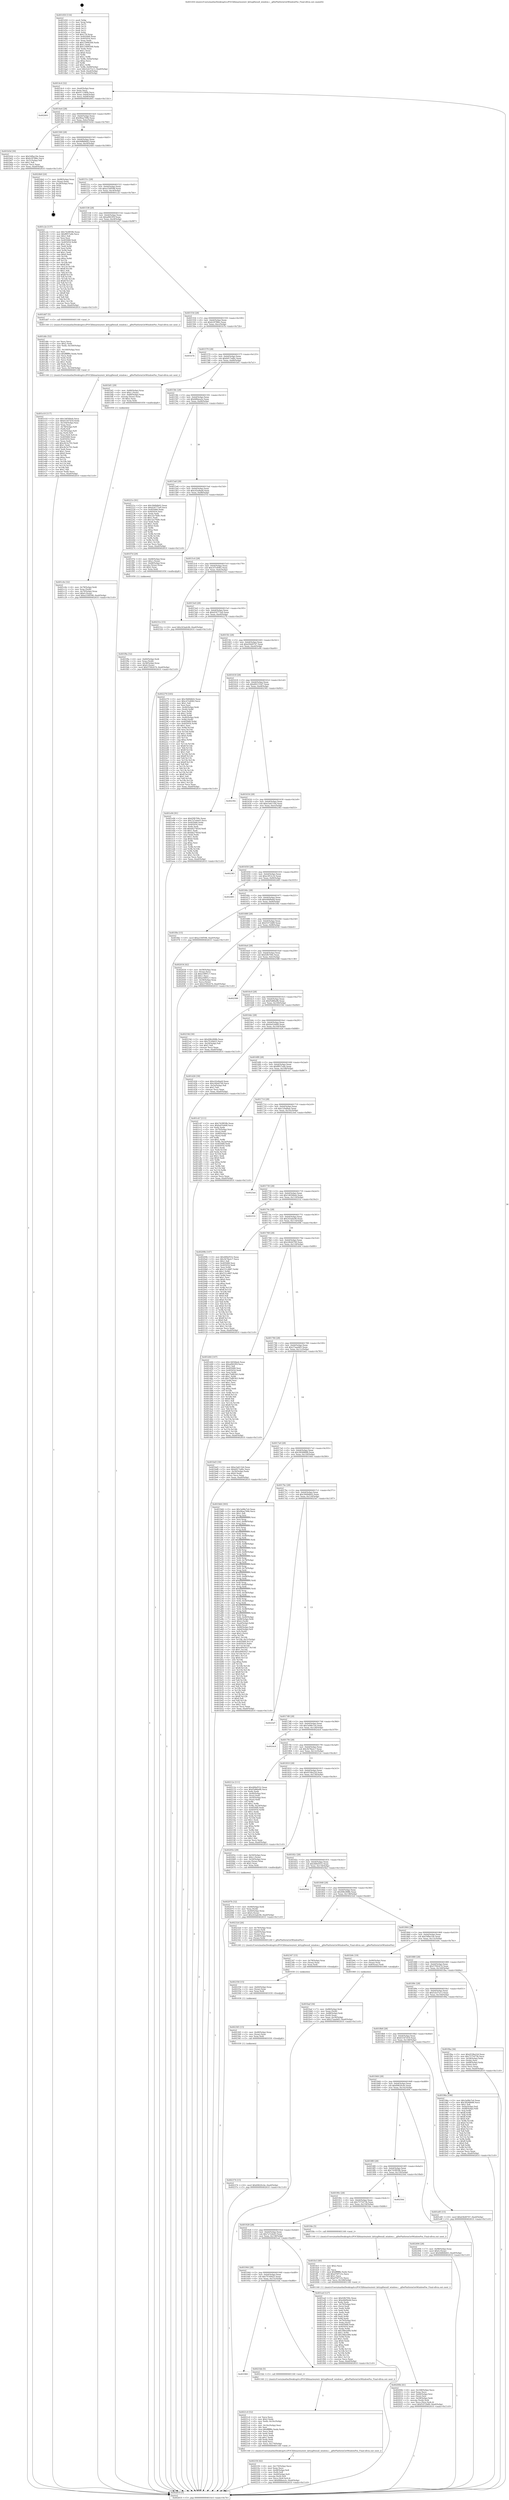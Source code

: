 digraph "0x401450" {
  label = "0x401450 (/mnt/c/Users/mathe/Desktop/tcc/POCII/binaries/extr_kittyglfwnull_window.c__glfwPlatformGetWindowPos_Final-ollvm.out::main(0))"
  labelloc = "t"
  node[shape=record]

  Entry [label="",width=0.3,height=0.3,shape=circle,fillcolor=black,style=filled]
  "0x4014c4" [label="{
     0x4014c4 [32]\l
     | [instrs]\l
     &nbsp;&nbsp;0x4014c4 \<+6\>: mov -0xa0(%rbp),%eax\l
     &nbsp;&nbsp;0x4014ca \<+2\>: mov %eax,%ecx\l
     &nbsp;&nbsp;0x4014cc \<+6\>: sub $0x91119f0b,%ecx\l
     &nbsp;&nbsp;0x4014d2 \<+6\>: mov %eax,-0xb4(%rbp)\l
     &nbsp;&nbsp;0x4014d8 \<+6\>: mov %ecx,-0xb8(%rbp)\l
     &nbsp;&nbsp;0x4014de \<+6\>: je 0000000000402601 \<main+0x11b1\>\l
  }"]
  "0x402601" [label="{
     0x402601\l
  }", style=dashed]
  "0x4014e4" [label="{
     0x4014e4 [28]\l
     | [instrs]\l
     &nbsp;&nbsp;0x4014e4 \<+5\>: jmp 00000000004014e9 \<main+0x99\>\l
     &nbsp;&nbsp;0x4014e9 \<+6\>: mov -0xb4(%rbp),%eax\l
     &nbsp;&nbsp;0x4014ef \<+5\>: sub $0x96aa799b,%eax\l
     &nbsp;&nbsp;0x4014f4 \<+6\>: mov %eax,-0xbc(%rbp)\l
     &nbsp;&nbsp;0x4014fa \<+6\>: je 0000000000401b5d \<main+0x70d\>\l
  }"]
  Exit [label="",width=0.3,height=0.3,shape=circle,fillcolor=black,style=filled,peripheries=2]
  "0x401b5d" [label="{
     0x401b5d [30]\l
     | [instrs]\l
     &nbsp;&nbsp;0x401b5d \<+5\>: mov $0x54fbe19e,%eax\l
     &nbsp;&nbsp;0x401b62 \<+5\>: mov $0xb187f86c,%ecx\l
     &nbsp;&nbsp;0x401b67 \<+3\>: mov -0x31(%rbp),%dl\l
     &nbsp;&nbsp;0x401b6a \<+3\>: test $0x1,%dl\l
     &nbsp;&nbsp;0x401b6d \<+3\>: cmovne %ecx,%eax\l
     &nbsp;&nbsp;0x401b70 \<+6\>: mov %eax,-0xa0(%rbp)\l
     &nbsp;&nbsp;0x401b76 \<+5\>: jmp 0000000000402610 \<main+0x11c0\>\l
  }"]
  "0x401500" [label="{
     0x401500 [28]\l
     | [instrs]\l
     &nbsp;&nbsp;0x401500 \<+5\>: jmp 0000000000401505 \<main+0xb5\>\l
     &nbsp;&nbsp;0x401505 \<+6\>: mov -0xb4(%rbp),%eax\l
     &nbsp;&nbsp;0x40150b \<+5\>: sub $0x9d868d43,%eax\l
     &nbsp;&nbsp;0x401510 \<+6\>: mov %eax,-0xc0(%rbp)\l
     &nbsp;&nbsp;0x401516 \<+6\>: je 00000000004024b0 \<main+0x1060\>\l
  }"]
  "0x402374" [label="{
     0x402374 [15]\l
     | [instrs]\l
     &nbsp;&nbsp;0x402374 \<+10\>: movl $0x69620c4e,-0xa0(%rbp)\l
     &nbsp;&nbsp;0x40237e \<+5\>: jmp 0000000000402610 \<main+0x11c0\>\l
  }"]
  "0x4024b0" [label="{
     0x4024b0 [24]\l
     | [instrs]\l
     &nbsp;&nbsp;0x4024b0 \<+7\>: mov -0x98(%rbp),%rax\l
     &nbsp;&nbsp;0x4024b7 \<+2\>: mov (%rax),%eax\l
     &nbsp;&nbsp;0x4024b9 \<+4\>: lea -0x28(%rbp),%rsp\l
     &nbsp;&nbsp;0x4024bd \<+1\>: pop %rbx\l
     &nbsp;&nbsp;0x4024be \<+2\>: pop %r12\l
     &nbsp;&nbsp;0x4024c0 \<+2\>: pop %r13\l
     &nbsp;&nbsp;0x4024c2 \<+2\>: pop %r14\l
     &nbsp;&nbsp;0x4024c4 \<+2\>: pop %r15\l
     &nbsp;&nbsp;0x4024c6 \<+1\>: pop %rbp\l
     &nbsp;&nbsp;0x4024c7 \<+1\>: ret\l
  }"]
  "0x40151c" [label="{
     0x40151c [28]\l
     | [instrs]\l
     &nbsp;&nbsp;0x40151c \<+5\>: jmp 0000000000401521 \<main+0xd1\>\l
     &nbsp;&nbsp;0x401521 \<+6\>: mov -0xb4(%rbp),%eax\l
     &nbsp;&nbsp;0x401527 \<+5\>: sub $0xa330f598,%eax\l
     &nbsp;&nbsp;0x40152c \<+6\>: mov %eax,-0xc4(%rbp)\l
     &nbsp;&nbsp;0x401532 \<+6\>: je 0000000000401c2e \<main+0x7de\>\l
  }"]
  "0x402365" [label="{
     0x402365 [15]\l
     | [instrs]\l
     &nbsp;&nbsp;0x402365 \<+4\>: mov -0x48(%rbp),%rax\l
     &nbsp;&nbsp;0x402369 \<+3\>: mov (%rax),%rax\l
     &nbsp;&nbsp;0x40236c \<+3\>: mov %rax,%rdi\l
     &nbsp;&nbsp;0x40236f \<+5\>: call 0000000000401030 \<free@plt\>\l
     | [calls]\l
     &nbsp;&nbsp;0x401030 \{1\} (unknown)\l
  }"]
  "0x401c2e" [label="{
     0x401c2e [137]\l
     | [instrs]\l
     &nbsp;&nbsp;0x401c2e \<+5\>: mov $0x742f859b,%eax\l
     &nbsp;&nbsp;0x401c33 \<+5\>: mov $0xff957a4b,%ecx\l
     &nbsp;&nbsp;0x401c38 \<+2\>: mov $0x1,%dl\l
     &nbsp;&nbsp;0x401c3a \<+2\>: xor %esi,%esi\l
     &nbsp;&nbsp;0x401c3c \<+7\>: mov 0x405068,%edi\l
     &nbsp;&nbsp;0x401c43 \<+8\>: mov 0x405054,%r8d\l
     &nbsp;&nbsp;0x401c4b \<+3\>: sub $0x1,%esi\l
     &nbsp;&nbsp;0x401c4e \<+3\>: mov %edi,%r9d\l
     &nbsp;&nbsp;0x401c51 \<+3\>: add %esi,%r9d\l
     &nbsp;&nbsp;0x401c54 \<+4\>: imul %r9d,%edi\l
     &nbsp;&nbsp;0x401c58 \<+3\>: and $0x1,%edi\l
     &nbsp;&nbsp;0x401c5b \<+3\>: cmp $0x0,%edi\l
     &nbsp;&nbsp;0x401c5e \<+4\>: sete %r10b\l
     &nbsp;&nbsp;0x401c62 \<+4\>: cmp $0xa,%r8d\l
     &nbsp;&nbsp;0x401c66 \<+4\>: setl %r11b\l
     &nbsp;&nbsp;0x401c6a \<+3\>: mov %r10b,%bl\l
     &nbsp;&nbsp;0x401c6d \<+3\>: xor $0xff,%bl\l
     &nbsp;&nbsp;0x401c70 \<+3\>: mov %r11b,%r14b\l
     &nbsp;&nbsp;0x401c73 \<+4\>: xor $0xff,%r14b\l
     &nbsp;&nbsp;0x401c77 \<+3\>: xor $0x1,%dl\l
     &nbsp;&nbsp;0x401c7a \<+3\>: mov %bl,%r15b\l
     &nbsp;&nbsp;0x401c7d \<+4\>: and $0xff,%r15b\l
     &nbsp;&nbsp;0x401c81 \<+3\>: and %dl,%r10b\l
     &nbsp;&nbsp;0x401c84 \<+3\>: mov %r14b,%r12b\l
     &nbsp;&nbsp;0x401c87 \<+4\>: and $0xff,%r12b\l
     &nbsp;&nbsp;0x401c8b \<+3\>: and %dl,%r11b\l
     &nbsp;&nbsp;0x401c8e \<+3\>: or %r10b,%r15b\l
     &nbsp;&nbsp;0x401c91 \<+3\>: or %r11b,%r12b\l
     &nbsp;&nbsp;0x401c94 \<+3\>: xor %r12b,%r15b\l
     &nbsp;&nbsp;0x401c97 \<+3\>: or %r14b,%bl\l
     &nbsp;&nbsp;0x401c9a \<+3\>: xor $0xff,%bl\l
     &nbsp;&nbsp;0x401c9d \<+3\>: or $0x1,%dl\l
     &nbsp;&nbsp;0x401ca0 \<+2\>: and %dl,%bl\l
     &nbsp;&nbsp;0x401ca2 \<+3\>: or %bl,%r15b\l
     &nbsp;&nbsp;0x401ca5 \<+4\>: test $0x1,%r15b\l
     &nbsp;&nbsp;0x401ca9 \<+3\>: cmovne %ecx,%eax\l
     &nbsp;&nbsp;0x401cac \<+6\>: mov %eax,-0xa0(%rbp)\l
     &nbsp;&nbsp;0x401cb2 \<+5\>: jmp 0000000000402610 \<main+0x11c0\>\l
  }"]
  "0x401538" [label="{
     0x401538 [28]\l
     | [instrs]\l
     &nbsp;&nbsp;0x401538 \<+5\>: jmp 000000000040153d \<main+0xed\>\l
     &nbsp;&nbsp;0x40153d \<+6\>: mov -0xb4(%rbp),%eax\l
     &nbsp;&nbsp;0x401543 \<+5\>: sub $0xaf063f5f,%eax\l
     &nbsp;&nbsp;0x401548 \<+6\>: mov %eax,-0xc8(%rbp)\l
     &nbsp;&nbsp;0x40154e \<+6\>: je 0000000000401dd7 \<main+0x987\>\l
  }"]
  "0x402356" [label="{
     0x402356 [15]\l
     | [instrs]\l
     &nbsp;&nbsp;0x402356 \<+4\>: mov -0x60(%rbp),%rax\l
     &nbsp;&nbsp;0x40235a \<+3\>: mov (%rax),%rax\l
     &nbsp;&nbsp;0x40235d \<+3\>: mov %rax,%rdi\l
     &nbsp;&nbsp;0x402360 \<+5\>: call 0000000000401030 \<free@plt\>\l
     | [calls]\l
     &nbsp;&nbsp;0x401030 \{1\} (unknown)\l
  }"]
  "0x401dd7" [label="{
     0x401dd7 [5]\l
     | [instrs]\l
     &nbsp;&nbsp;0x401dd7 \<+5\>: call 0000000000401160 \<next_i\>\l
     | [calls]\l
     &nbsp;&nbsp;0x401160 \{1\} (/mnt/c/Users/mathe/Desktop/tcc/POCII/binaries/extr_kittyglfwnull_window.c__glfwPlatformGetWindowPos_Final-ollvm.out::next_i)\l
  }"]
  "0x401554" [label="{
     0x401554 [28]\l
     | [instrs]\l
     &nbsp;&nbsp;0x401554 \<+5\>: jmp 0000000000401559 \<main+0x109\>\l
     &nbsp;&nbsp;0x401559 \<+6\>: mov -0xb4(%rbp),%eax\l
     &nbsp;&nbsp;0x40155f \<+5\>: sub $0xb187f86c,%eax\l
     &nbsp;&nbsp;0x401564 \<+6\>: mov %eax,-0xcc(%rbp)\l
     &nbsp;&nbsp;0x40156a \<+6\>: je 0000000000401b7b \<main+0x72b\>\l
  }"]
  "0x402347" [label="{
     0x402347 [15]\l
     | [instrs]\l
     &nbsp;&nbsp;0x402347 \<+4\>: mov -0x78(%rbp),%rax\l
     &nbsp;&nbsp;0x40234b \<+3\>: mov (%rax),%rax\l
     &nbsp;&nbsp;0x40234e \<+3\>: mov %rax,%rdi\l
     &nbsp;&nbsp;0x402351 \<+5\>: call 0000000000401030 \<free@plt\>\l
     | [calls]\l
     &nbsp;&nbsp;0x401030 \{1\} (unknown)\l
  }"]
  "0x401b7b" [label="{
     0x401b7b\l
  }", style=dashed]
  "0x401570" [label="{
     0x401570 [28]\l
     | [instrs]\l
     &nbsp;&nbsp;0x401570 \<+5\>: jmp 0000000000401575 \<main+0x125\>\l
     &nbsp;&nbsp;0x401575 \<+6\>: mov -0xb4(%rbp),%eax\l
     &nbsp;&nbsp;0x40157b \<+5\>: sub $0xb917ed0c,%eax\l
     &nbsp;&nbsp;0x401580 \<+6\>: mov %eax,-0xd0(%rbp)\l
     &nbsp;&nbsp;0x401586 \<+6\>: je 0000000000401bf1 \<main+0x7a1\>\l
  }"]
  "0x4021f4" [label="{
     0x4021f4 [42]\l
     | [instrs]\l
     &nbsp;&nbsp;0x4021f4 \<+6\>: mov -0x170(%rbp),%ecx\l
     &nbsp;&nbsp;0x4021fa \<+3\>: imul %eax,%ecx\l
     &nbsp;&nbsp;0x4021fd \<+4\>: mov -0x48(%rbp),%r8\l
     &nbsp;&nbsp;0x402201 \<+3\>: mov (%r8),%r8\l
     &nbsp;&nbsp;0x402204 \<+4\>: mov -0x40(%rbp),%r9\l
     &nbsp;&nbsp;0x402208 \<+3\>: movslq (%r9),%r9\l
     &nbsp;&nbsp;0x40220b \<+4\>: mov %ecx,(%r8,%r9,4)\l
     &nbsp;&nbsp;0x40220f \<+10\>: movl $0xbfbbea2e,-0xa0(%rbp)\l
     &nbsp;&nbsp;0x402219 \<+5\>: jmp 0000000000402610 \<main+0x11c0\>\l
  }"]
  "0x401bf1" [label="{
     0x401bf1 [29]\l
     | [instrs]\l
     &nbsp;&nbsp;0x401bf1 \<+4\>: mov -0x80(%rbp),%rax\l
     &nbsp;&nbsp;0x401bf5 \<+6\>: movl $0x1,(%rax)\l
     &nbsp;&nbsp;0x401bfb \<+4\>: mov -0x80(%rbp),%rax\l
     &nbsp;&nbsp;0x401bff \<+3\>: movslq (%rax),%rax\l
     &nbsp;&nbsp;0x401c02 \<+4\>: shl $0x2,%rax\l
     &nbsp;&nbsp;0x401c06 \<+3\>: mov %rax,%rdi\l
     &nbsp;&nbsp;0x401c09 \<+5\>: call 0000000000401050 \<malloc@plt\>\l
     | [calls]\l
     &nbsp;&nbsp;0x401050 \{1\} (unknown)\l
  }"]
  "0x40158c" [label="{
     0x40158c [28]\l
     | [instrs]\l
     &nbsp;&nbsp;0x40158c \<+5\>: jmp 0000000000401591 \<main+0x141\>\l
     &nbsp;&nbsp;0x401591 \<+6\>: mov -0xb4(%rbp),%eax\l
     &nbsp;&nbsp;0x401597 \<+5\>: sub $0xbfbbea2e,%eax\l
     &nbsp;&nbsp;0x40159c \<+6\>: mov %eax,-0xd4(%rbp)\l
     &nbsp;&nbsp;0x4015a2 \<+6\>: je 000000000040221e \<main+0xdce\>\l
  }"]
  "0x4021c0" [label="{
     0x4021c0 [52]\l
     | [instrs]\l
     &nbsp;&nbsp;0x4021c0 \<+2\>: xor %ecx,%ecx\l
     &nbsp;&nbsp;0x4021c2 \<+5\>: mov $0x2,%edx\l
     &nbsp;&nbsp;0x4021c7 \<+6\>: mov %edx,-0x16c(%rbp)\l
     &nbsp;&nbsp;0x4021cd \<+1\>: cltd\l
     &nbsp;&nbsp;0x4021ce \<+6\>: mov -0x16c(%rbp),%esi\l
     &nbsp;&nbsp;0x4021d4 \<+2\>: idiv %esi\l
     &nbsp;&nbsp;0x4021d6 \<+6\>: imul $0xfffffffe,%edx,%edx\l
     &nbsp;&nbsp;0x4021dc \<+2\>: mov %ecx,%edi\l
     &nbsp;&nbsp;0x4021de \<+2\>: sub %edx,%edi\l
     &nbsp;&nbsp;0x4021e0 \<+2\>: mov %ecx,%edx\l
     &nbsp;&nbsp;0x4021e2 \<+3\>: sub $0x1,%edx\l
     &nbsp;&nbsp;0x4021e5 \<+2\>: add %edx,%edi\l
     &nbsp;&nbsp;0x4021e7 \<+2\>: sub %edi,%ecx\l
     &nbsp;&nbsp;0x4021e9 \<+6\>: mov %ecx,-0x170(%rbp)\l
     &nbsp;&nbsp;0x4021ef \<+5\>: call 0000000000401160 \<next_i\>\l
     | [calls]\l
     &nbsp;&nbsp;0x401160 \{1\} (/mnt/c/Users/mathe/Desktop/tcc/POCII/binaries/extr_kittyglfwnull_window.c__glfwPlatformGetWindowPos_Final-ollvm.out::next_i)\l
  }"]
  "0x40221e" [label="{
     0x40221e [91]\l
     | [instrs]\l
     &nbsp;&nbsp;0x40221e \<+5\>: mov $0x39d9db02,%eax\l
     &nbsp;&nbsp;0x402223 \<+5\>: mov $0xd34773a9,%ecx\l
     &nbsp;&nbsp;0x402228 \<+7\>: mov 0x405068,%edx\l
     &nbsp;&nbsp;0x40222f \<+7\>: mov 0x405054,%esi\l
     &nbsp;&nbsp;0x402236 \<+2\>: mov %edx,%edi\l
     &nbsp;&nbsp;0x402238 \<+6\>: add $0x32e76dfc,%edi\l
     &nbsp;&nbsp;0x40223e \<+3\>: sub $0x1,%edi\l
     &nbsp;&nbsp;0x402241 \<+6\>: sub $0x32e76dfc,%edi\l
     &nbsp;&nbsp;0x402247 \<+3\>: imul %edi,%edx\l
     &nbsp;&nbsp;0x40224a \<+3\>: and $0x1,%edx\l
     &nbsp;&nbsp;0x40224d \<+3\>: cmp $0x0,%edx\l
     &nbsp;&nbsp;0x402250 \<+4\>: sete %r8b\l
     &nbsp;&nbsp;0x402254 \<+3\>: cmp $0xa,%esi\l
     &nbsp;&nbsp;0x402257 \<+4\>: setl %r9b\l
     &nbsp;&nbsp;0x40225b \<+3\>: mov %r8b,%r10b\l
     &nbsp;&nbsp;0x40225e \<+3\>: and %r9b,%r10b\l
     &nbsp;&nbsp;0x402261 \<+3\>: xor %r9b,%r8b\l
     &nbsp;&nbsp;0x402264 \<+3\>: or %r8b,%r10b\l
     &nbsp;&nbsp;0x402267 \<+4\>: test $0x1,%r10b\l
     &nbsp;&nbsp;0x40226b \<+3\>: cmovne %ecx,%eax\l
     &nbsp;&nbsp;0x40226e \<+6\>: mov %eax,-0xa0(%rbp)\l
     &nbsp;&nbsp;0x402274 \<+5\>: jmp 0000000000402610 \<main+0x11c0\>\l
  }"]
  "0x4015a8" [label="{
     0x4015a8 [28]\l
     | [instrs]\l
     &nbsp;&nbsp;0x4015a8 \<+5\>: jmp 00000000004015ad \<main+0x15d\>\l
     &nbsp;&nbsp;0x4015ad \<+6\>: mov -0xb4(%rbp),%eax\l
     &nbsp;&nbsp;0x4015b3 \<+5\>: sub $0xc02e8ae8,%eax\l
     &nbsp;&nbsp;0x4015b8 \<+6\>: mov %eax,-0xd8(%rbp)\l
     &nbsp;&nbsp;0x4015be \<+6\>: je 0000000000401f7d \<main+0xb2d\>\l
  }"]
  "0x401960" [label="{
     0x401960\l
  }", style=dashed]
  "0x401f7d" [label="{
     0x401f7d [29]\l
     | [instrs]\l
     &nbsp;&nbsp;0x401f7d \<+4\>: mov -0x68(%rbp),%rax\l
     &nbsp;&nbsp;0x401f81 \<+6\>: movl $0x1,(%rax)\l
     &nbsp;&nbsp;0x401f87 \<+4\>: mov -0x68(%rbp),%rax\l
     &nbsp;&nbsp;0x401f8b \<+3\>: movslq (%rax),%rax\l
     &nbsp;&nbsp;0x401f8e \<+4\>: shl $0x2,%rax\l
     &nbsp;&nbsp;0x401f92 \<+3\>: mov %rax,%rdi\l
     &nbsp;&nbsp;0x401f95 \<+5\>: call 0000000000401050 \<malloc@plt\>\l
     | [calls]\l
     &nbsp;&nbsp;0x401050 \{1\} (unknown)\l
  }"]
  "0x4015c4" [label="{
     0x4015c4 [28]\l
     | [instrs]\l
     &nbsp;&nbsp;0x4015c4 \<+5\>: jmp 00000000004015c9 \<main+0x179\>\l
     &nbsp;&nbsp;0x4015c9 \<+6\>: mov -0xb4(%rbp),%eax\l
     &nbsp;&nbsp;0x4015cf \<+5\>: sub $0xc47e4082,%eax\l
     &nbsp;&nbsp;0x4015d4 \<+6\>: mov %eax,-0xdc(%rbp)\l
     &nbsp;&nbsp;0x4015da \<+6\>: je 000000000040231e \<main+0xece\>\l
  }"]
  "0x4021bb" [label="{
     0x4021bb [5]\l
     | [instrs]\l
     &nbsp;&nbsp;0x4021bb \<+5\>: call 0000000000401160 \<next_i\>\l
     | [calls]\l
     &nbsp;&nbsp;0x401160 \{1\} (/mnt/c/Users/mathe/Desktop/tcc/POCII/binaries/extr_kittyglfwnull_window.c__glfwPlatformGetWindowPos_Final-ollvm.out::next_i)\l
  }"]
  "0x40231e" [label="{
     0x40231e [15]\l
     | [instrs]\l
     &nbsp;&nbsp;0x40231e \<+10\>: movl $0x243adc06,-0xa0(%rbp)\l
     &nbsp;&nbsp;0x402328 \<+5\>: jmp 0000000000402610 \<main+0x11c0\>\l
  }"]
  "0x4015e0" [label="{
     0x4015e0 [28]\l
     | [instrs]\l
     &nbsp;&nbsp;0x4015e0 \<+5\>: jmp 00000000004015e5 \<main+0x195\>\l
     &nbsp;&nbsp;0x4015e5 \<+6\>: mov -0xb4(%rbp),%eax\l
     &nbsp;&nbsp;0x4015eb \<+5\>: sub $0xd34773a9,%eax\l
     &nbsp;&nbsp;0x4015f0 \<+6\>: mov %eax,-0xe0(%rbp)\l
     &nbsp;&nbsp;0x4015f6 \<+6\>: je 0000000000402279 \<main+0xe29\>\l
  }"]
  "0x40207b" [label="{
     0x40207b [32]\l
     | [instrs]\l
     &nbsp;&nbsp;0x40207b \<+4\>: mov -0x48(%rbp),%rdi\l
     &nbsp;&nbsp;0x40207f \<+3\>: mov %rax,(%rdi)\l
     &nbsp;&nbsp;0x402082 \<+4\>: mov -0x40(%rbp),%rax\l
     &nbsp;&nbsp;0x402086 \<+6\>: movl $0x0,(%rax)\l
     &nbsp;&nbsp;0x40208c \<+10\>: movl $0x243adc06,-0xa0(%rbp)\l
     &nbsp;&nbsp;0x402096 \<+5\>: jmp 0000000000402610 \<main+0x11c0\>\l
  }"]
  "0x402279" [label="{
     0x402279 [165]\l
     | [instrs]\l
     &nbsp;&nbsp;0x402279 \<+5\>: mov $0x39d9db02,%eax\l
     &nbsp;&nbsp;0x40227e \<+5\>: mov $0xc47e4082,%ecx\l
     &nbsp;&nbsp;0x402283 \<+2\>: mov $0x1,%dl\l
     &nbsp;&nbsp;0x402285 \<+2\>: xor %esi,%esi\l
     &nbsp;&nbsp;0x402287 \<+4\>: mov -0x40(%rbp),%rdi\l
     &nbsp;&nbsp;0x40228b \<+3\>: mov (%rdi),%r8d\l
     &nbsp;&nbsp;0x40228e \<+3\>: mov %esi,%r9d\l
     &nbsp;&nbsp;0x402291 \<+4\>: sub $0x1,%r9d\l
     &nbsp;&nbsp;0x402295 \<+3\>: sub %r9d,%r8d\l
     &nbsp;&nbsp;0x402298 \<+4\>: mov -0x40(%rbp),%rdi\l
     &nbsp;&nbsp;0x40229c \<+3\>: mov %r8d,(%rdi)\l
     &nbsp;&nbsp;0x40229f \<+8\>: mov 0x405068,%r8d\l
     &nbsp;&nbsp;0x4022a7 \<+8\>: mov 0x405054,%r9d\l
     &nbsp;&nbsp;0x4022af \<+3\>: sub $0x1,%esi\l
     &nbsp;&nbsp;0x4022b2 \<+3\>: mov %r8d,%r10d\l
     &nbsp;&nbsp;0x4022b5 \<+3\>: add %esi,%r10d\l
     &nbsp;&nbsp;0x4022b8 \<+4\>: imul %r10d,%r8d\l
     &nbsp;&nbsp;0x4022bc \<+4\>: and $0x1,%r8d\l
     &nbsp;&nbsp;0x4022c0 \<+4\>: cmp $0x0,%r8d\l
     &nbsp;&nbsp;0x4022c4 \<+4\>: sete %r11b\l
     &nbsp;&nbsp;0x4022c8 \<+4\>: cmp $0xa,%r9d\l
     &nbsp;&nbsp;0x4022cc \<+3\>: setl %bl\l
     &nbsp;&nbsp;0x4022cf \<+3\>: mov %r11b,%r14b\l
     &nbsp;&nbsp;0x4022d2 \<+4\>: xor $0xff,%r14b\l
     &nbsp;&nbsp;0x4022d6 \<+3\>: mov %bl,%r15b\l
     &nbsp;&nbsp;0x4022d9 \<+4\>: xor $0xff,%r15b\l
     &nbsp;&nbsp;0x4022dd \<+3\>: xor $0x1,%dl\l
     &nbsp;&nbsp;0x4022e0 \<+3\>: mov %r14b,%r12b\l
     &nbsp;&nbsp;0x4022e3 \<+4\>: and $0xff,%r12b\l
     &nbsp;&nbsp;0x4022e7 \<+3\>: and %dl,%r11b\l
     &nbsp;&nbsp;0x4022ea \<+3\>: mov %r15b,%r13b\l
     &nbsp;&nbsp;0x4022ed \<+4\>: and $0xff,%r13b\l
     &nbsp;&nbsp;0x4022f1 \<+2\>: and %dl,%bl\l
     &nbsp;&nbsp;0x4022f3 \<+3\>: or %r11b,%r12b\l
     &nbsp;&nbsp;0x4022f6 \<+3\>: or %bl,%r13b\l
     &nbsp;&nbsp;0x4022f9 \<+3\>: xor %r13b,%r12b\l
     &nbsp;&nbsp;0x4022fc \<+3\>: or %r15b,%r14b\l
     &nbsp;&nbsp;0x4022ff \<+4\>: xor $0xff,%r14b\l
     &nbsp;&nbsp;0x402303 \<+3\>: or $0x1,%dl\l
     &nbsp;&nbsp;0x402306 \<+3\>: and %dl,%r14b\l
     &nbsp;&nbsp;0x402309 \<+3\>: or %r14b,%r12b\l
     &nbsp;&nbsp;0x40230c \<+4\>: test $0x1,%r12b\l
     &nbsp;&nbsp;0x402310 \<+3\>: cmovne %ecx,%eax\l
     &nbsp;&nbsp;0x402313 \<+6\>: mov %eax,-0xa0(%rbp)\l
     &nbsp;&nbsp;0x402319 \<+5\>: jmp 0000000000402610 \<main+0x11c0\>\l
  }"]
  "0x4015fc" [label="{
     0x4015fc [28]\l
     | [instrs]\l
     &nbsp;&nbsp;0x4015fc \<+5\>: jmp 0000000000401601 \<main+0x1b1\>\l
     &nbsp;&nbsp;0x401601 \<+6\>: mov -0xb4(%rbp),%eax\l
     &nbsp;&nbsp;0x401607 \<+5\>: sub $0xd3b49747,%eax\l
     &nbsp;&nbsp;0x40160c \<+6\>: mov %eax,-0xe4(%rbp)\l
     &nbsp;&nbsp;0x401612 \<+6\>: je 0000000000401e94 \<main+0xa44\>\l
  }"]
  "0x40200b" [label="{
     0x40200b [41]\l
     | [instrs]\l
     &nbsp;&nbsp;0x40200b \<+6\>: mov -0x168(%rbp),%ecx\l
     &nbsp;&nbsp;0x402011 \<+3\>: imul %eax,%ecx\l
     &nbsp;&nbsp;0x402014 \<+4\>: mov -0x60(%rbp),%rsi\l
     &nbsp;&nbsp;0x402018 \<+3\>: mov (%rsi),%rsi\l
     &nbsp;&nbsp;0x40201b \<+4\>: mov -0x58(%rbp),%rdi\l
     &nbsp;&nbsp;0x40201f \<+3\>: movslq (%rdi),%rdi\l
     &nbsp;&nbsp;0x402022 \<+3\>: mov %ecx,(%rsi,%rdi,4)\l
     &nbsp;&nbsp;0x402025 \<+10\>: movl $0xf1072b89,-0xa0(%rbp)\l
     &nbsp;&nbsp;0x40202f \<+5\>: jmp 0000000000402610 \<main+0x11c0\>\l
  }"]
  "0x401e94" [label="{
     0x401e94 [91]\l
     | [instrs]\l
     &nbsp;&nbsp;0x401e94 \<+5\>: mov $0xf2fb709c,%eax\l
     &nbsp;&nbsp;0x401e99 \<+5\>: mov $0x7a7e4e03,%ecx\l
     &nbsp;&nbsp;0x401e9e \<+7\>: mov 0x405068,%edx\l
     &nbsp;&nbsp;0x401ea5 \<+7\>: mov 0x405054,%esi\l
     &nbsp;&nbsp;0x401eac \<+2\>: mov %edx,%edi\l
     &nbsp;&nbsp;0x401eae \<+6\>: add $0xb627402d,%edi\l
     &nbsp;&nbsp;0x401eb4 \<+3\>: sub $0x1,%edi\l
     &nbsp;&nbsp;0x401eb7 \<+6\>: sub $0xb627402d,%edi\l
     &nbsp;&nbsp;0x401ebd \<+3\>: imul %edi,%edx\l
     &nbsp;&nbsp;0x401ec0 \<+3\>: and $0x1,%edx\l
     &nbsp;&nbsp;0x401ec3 \<+3\>: cmp $0x0,%edx\l
     &nbsp;&nbsp;0x401ec6 \<+4\>: sete %r8b\l
     &nbsp;&nbsp;0x401eca \<+3\>: cmp $0xa,%esi\l
     &nbsp;&nbsp;0x401ecd \<+4\>: setl %r9b\l
     &nbsp;&nbsp;0x401ed1 \<+3\>: mov %r8b,%r10b\l
     &nbsp;&nbsp;0x401ed4 \<+3\>: and %r9b,%r10b\l
     &nbsp;&nbsp;0x401ed7 \<+3\>: xor %r9b,%r8b\l
     &nbsp;&nbsp;0x401eda \<+3\>: or %r8b,%r10b\l
     &nbsp;&nbsp;0x401edd \<+4\>: test $0x1,%r10b\l
     &nbsp;&nbsp;0x401ee1 \<+3\>: cmovne %ecx,%eax\l
     &nbsp;&nbsp;0x401ee4 \<+6\>: mov %eax,-0xa0(%rbp)\l
     &nbsp;&nbsp;0x401eea \<+5\>: jmp 0000000000402610 \<main+0x11c0\>\l
  }"]
  "0x401618" [label="{
     0x401618 [28]\l
     | [instrs]\l
     &nbsp;&nbsp;0x401618 \<+5\>: jmp 000000000040161d \<main+0x1cd\>\l
     &nbsp;&nbsp;0x40161d \<+6\>: mov -0xb4(%rbp),%eax\l
     &nbsp;&nbsp;0x401623 \<+5\>: sub $0xd92155d7,%eax\l
     &nbsp;&nbsp;0x401628 \<+6\>: mov %eax,-0xe8(%rbp)\l
     &nbsp;&nbsp;0x40162e \<+6\>: je 0000000000402392 \<main+0xf42\>\l
  }"]
  "0x401fe3" [label="{
     0x401fe3 [40]\l
     | [instrs]\l
     &nbsp;&nbsp;0x401fe3 \<+5\>: mov $0x2,%ecx\l
     &nbsp;&nbsp;0x401fe8 \<+1\>: cltd\l
     &nbsp;&nbsp;0x401fe9 \<+2\>: idiv %ecx\l
     &nbsp;&nbsp;0x401feb \<+6\>: imul $0xfffffffe,%edx,%ecx\l
     &nbsp;&nbsp;0x401ff1 \<+6\>: add $0xd70f723c,%ecx\l
     &nbsp;&nbsp;0x401ff7 \<+3\>: add $0x1,%ecx\l
     &nbsp;&nbsp;0x401ffa \<+6\>: sub $0xd70f723c,%ecx\l
     &nbsp;&nbsp;0x402000 \<+6\>: mov %ecx,-0x168(%rbp)\l
     &nbsp;&nbsp;0x402006 \<+5\>: call 0000000000401160 \<next_i\>\l
     | [calls]\l
     &nbsp;&nbsp;0x401160 \{1\} (/mnt/c/Users/mathe/Desktop/tcc/POCII/binaries/extr_kittyglfwnull_window.c__glfwPlatformGetWindowPos_Final-ollvm.out::next_i)\l
  }"]
  "0x402392" [label="{
     0x402392\l
  }", style=dashed]
  "0x401634" [label="{
     0x401634 [28]\l
     | [instrs]\l
     &nbsp;&nbsp;0x401634 \<+5\>: jmp 0000000000401639 \<main+0x1e9\>\l
     &nbsp;&nbsp;0x401639 \<+6\>: mov -0xb4(%rbp),%eax\l
     &nbsp;&nbsp;0x40163f \<+5\>: sub $0xe3a611b4,%eax\l
     &nbsp;&nbsp;0x401644 \<+6\>: mov %eax,-0xec(%rbp)\l
     &nbsp;&nbsp;0x40164a \<+6\>: je 0000000000402383 \<main+0xf33\>\l
  }"]
  "0x401f9a" [label="{
     0x401f9a [32]\l
     | [instrs]\l
     &nbsp;&nbsp;0x401f9a \<+4\>: mov -0x60(%rbp),%rdi\l
     &nbsp;&nbsp;0x401f9e \<+3\>: mov %rax,(%rdi)\l
     &nbsp;&nbsp;0x401fa1 \<+4\>: mov -0x58(%rbp),%rax\l
     &nbsp;&nbsp;0x401fa5 \<+6\>: movl $0x0,(%rax)\l
     &nbsp;&nbsp;0x401fab \<+10\>: movl $0x5700cb74,-0xa0(%rbp)\l
     &nbsp;&nbsp;0x401fb5 \<+5\>: jmp 0000000000402610 \<main+0x11c0\>\l
  }"]
  "0x402383" [label="{
     0x402383\l
  }", style=dashed]
  "0x401650" [label="{
     0x401650 [28]\l
     | [instrs]\l
     &nbsp;&nbsp;0x401650 \<+5\>: jmp 0000000000401655 \<main+0x205\>\l
     &nbsp;&nbsp;0x401655 \<+6\>: mov -0xb4(%rbp),%eax\l
     &nbsp;&nbsp;0x40165b \<+5\>: sub $0xe3f53c16,%eax\l
     &nbsp;&nbsp;0x401660 \<+6\>: mov %eax,-0xf0(%rbp)\l
     &nbsp;&nbsp;0x401666 \<+6\>: je 0000000000402485 \<main+0x1035\>\l
  }"]
  "0x401944" [label="{
     0x401944 [28]\l
     | [instrs]\l
     &nbsp;&nbsp;0x401944 \<+5\>: jmp 0000000000401949 \<main+0x4f9\>\l
     &nbsp;&nbsp;0x401949 \<+6\>: mov -0xb4(%rbp),%eax\l
     &nbsp;&nbsp;0x40194f \<+5\>: sub $0x7f149d25,%eax\l
     &nbsp;&nbsp;0x401954 \<+6\>: mov %eax,-0x15c(%rbp)\l
     &nbsp;&nbsp;0x40195a \<+6\>: je 00000000004021bb \<main+0xd6b\>\l
  }"]
  "0x402485" [label="{
     0x402485\l
  }", style=dashed]
  "0x40166c" [label="{
     0x40166c [28]\l
     | [instrs]\l
     &nbsp;&nbsp;0x40166c \<+5\>: jmp 0000000000401671 \<main+0x221\>\l
     &nbsp;&nbsp;0x401671 \<+6\>: mov -0xb4(%rbp),%eax\l
     &nbsp;&nbsp;0x401677 \<+5\>: sub $0xebbf9e6d,%eax\l
     &nbsp;&nbsp;0x40167c \<+6\>: mov %eax,-0xf4(%rbp)\l
     &nbsp;&nbsp;0x401682 \<+6\>: je 0000000000401f6e \<main+0xb1e\>\l
  }"]
  "0x401eef" [label="{
     0x401eef [127]\l
     | [instrs]\l
     &nbsp;&nbsp;0x401eef \<+5\>: mov $0xf2fb709c,%eax\l
     &nbsp;&nbsp;0x401ef4 \<+5\>: mov $0xebbf9e6d,%ecx\l
     &nbsp;&nbsp;0x401ef9 \<+2\>: xor %edx,%edx\l
     &nbsp;&nbsp;0x401efb \<+4\>: mov -0x70(%rbp),%rsi\l
     &nbsp;&nbsp;0x401eff \<+2\>: mov (%rsi),%edi\l
     &nbsp;&nbsp;0x401f01 \<+3\>: mov %edx,%r8d\l
     &nbsp;&nbsp;0x401f04 \<+3\>: sub %edi,%r8d\l
     &nbsp;&nbsp;0x401f07 \<+2\>: mov %edx,%edi\l
     &nbsp;&nbsp;0x401f09 \<+3\>: sub $0x1,%edi\l
     &nbsp;&nbsp;0x401f0c \<+3\>: add %edi,%r8d\l
     &nbsp;&nbsp;0x401f0f \<+3\>: sub %r8d,%edx\l
     &nbsp;&nbsp;0x401f12 \<+4\>: mov -0x70(%rbp),%rsi\l
     &nbsp;&nbsp;0x401f16 \<+2\>: mov %edx,(%rsi)\l
     &nbsp;&nbsp;0x401f18 \<+7\>: mov 0x405068,%edx\l
     &nbsp;&nbsp;0x401f1f \<+7\>: mov 0x405054,%edi\l
     &nbsp;&nbsp;0x401f26 \<+3\>: mov %edx,%r8d\l
     &nbsp;&nbsp;0x401f29 \<+7\>: sub $0x39bea9f4,%r8d\l
     &nbsp;&nbsp;0x401f30 \<+4\>: sub $0x1,%r8d\l
     &nbsp;&nbsp;0x401f34 \<+7\>: add $0x39bea9f4,%r8d\l
     &nbsp;&nbsp;0x401f3b \<+4\>: imul %r8d,%edx\l
     &nbsp;&nbsp;0x401f3f \<+3\>: and $0x1,%edx\l
     &nbsp;&nbsp;0x401f42 \<+3\>: cmp $0x0,%edx\l
     &nbsp;&nbsp;0x401f45 \<+4\>: sete %r9b\l
     &nbsp;&nbsp;0x401f49 \<+3\>: cmp $0xa,%edi\l
     &nbsp;&nbsp;0x401f4c \<+4\>: setl %r10b\l
     &nbsp;&nbsp;0x401f50 \<+3\>: mov %r9b,%r11b\l
     &nbsp;&nbsp;0x401f53 \<+3\>: and %r10b,%r11b\l
     &nbsp;&nbsp;0x401f56 \<+3\>: xor %r10b,%r9b\l
     &nbsp;&nbsp;0x401f59 \<+3\>: or %r9b,%r11b\l
     &nbsp;&nbsp;0x401f5c \<+4\>: test $0x1,%r11b\l
     &nbsp;&nbsp;0x401f60 \<+3\>: cmovne %ecx,%eax\l
     &nbsp;&nbsp;0x401f63 \<+6\>: mov %eax,-0xa0(%rbp)\l
     &nbsp;&nbsp;0x401f69 \<+5\>: jmp 0000000000402610 \<main+0x11c0\>\l
  }"]
  "0x401f6e" [label="{
     0x401f6e [15]\l
     | [instrs]\l
     &nbsp;&nbsp;0x401f6e \<+10\>: movl $0xa330f598,-0xa0(%rbp)\l
     &nbsp;&nbsp;0x401f78 \<+5\>: jmp 0000000000402610 \<main+0x11c0\>\l
  }"]
  "0x401688" [label="{
     0x401688 [28]\l
     | [instrs]\l
     &nbsp;&nbsp;0x401688 \<+5\>: jmp 000000000040168d \<main+0x23d\>\l
     &nbsp;&nbsp;0x40168d \<+6\>: mov -0xb4(%rbp),%eax\l
     &nbsp;&nbsp;0x401693 \<+5\>: sub $0xf1072b89,%eax\l
     &nbsp;&nbsp;0x401698 \<+6\>: mov %eax,-0xf8(%rbp)\l
     &nbsp;&nbsp;0x40169e \<+6\>: je 0000000000402034 \<main+0xbe4\>\l
  }"]
  "0x401928" [label="{
     0x401928 [28]\l
     | [instrs]\l
     &nbsp;&nbsp;0x401928 \<+5\>: jmp 000000000040192d \<main+0x4dd\>\l
     &nbsp;&nbsp;0x40192d \<+6\>: mov -0xb4(%rbp),%eax\l
     &nbsp;&nbsp;0x401933 \<+5\>: sub $0x7a7e4e03,%eax\l
     &nbsp;&nbsp;0x401938 \<+6\>: mov %eax,-0x158(%rbp)\l
     &nbsp;&nbsp;0x40193e \<+6\>: je 0000000000401eef \<main+0xa9f\>\l
  }"]
  "0x402034" [label="{
     0x402034 [42]\l
     | [instrs]\l
     &nbsp;&nbsp;0x402034 \<+4\>: mov -0x58(%rbp),%rax\l
     &nbsp;&nbsp;0x402038 \<+2\>: mov (%rax),%ecx\l
     &nbsp;&nbsp;0x40203a \<+6\>: sub $0xe59f91c7,%ecx\l
     &nbsp;&nbsp;0x402040 \<+3\>: add $0x1,%ecx\l
     &nbsp;&nbsp;0x402043 \<+6\>: add $0xe59f91c7,%ecx\l
     &nbsp;&nbsp;0x402049 \<+4\>: mov -0x58(%rbp),%rax\l
     &nbsp;&nbsp;0x40204d \<+2\>: mov %ecx,(%rax)\l
     &nbsp;&nbsp;0x40204f \<+10\>: movl $0x5700cb74,-0xa0(%rbp)\l
     &nbsp;&nbsp;0x402059 \<+5\>: jmp 0000000000402610 \<main+0x11c0\>\l
  }"]
  "0x4016a4" [label="{
     0x4016a4 [28]\l
     | [instrs]\l
     &nbsp;&nbsp;0x4016a4 \<+5\>: jmp 00000000004016a9 \<main+0x259\>\l
     &nbsp;&nbsp;0x4016a9 \<+6\>: mov -0xb4(%rbp),%eax\l
     &nbsp;&nbsp;0x4016af \<+5\>: sub $0xf2fb709c,%eax\l
     &nbsp;&nbsp;0x4016b4 \<+6\>: mov %eax,-0xfc(%rbp)\l
     &nbsp;&nbsp;0x4016ba \<+6\>: je 0000000000402588 \<main+0x1138\>\l
  }"]
  "0x401fde" [label="{
     0x401fde [5]\l
     | [instrs]\l
     &nbsp;&nbsp;0x401fde \<+5\>: call 0000000000401160 \<next_i\>\l
     | [calls]\l
     &nbsp;&nbsp;0x401160 \{1\} (/mnt/c/Users/mathe/Desktop/tcc/POCII/binaries/extr_kittyglfwnull_window.c__glfwPlatformGetWindowPos_Final-ollvm.out::next_i)\l
  }"]
  "0x402588" [label="{
     0x402588\l
  }", style=dashed]
  "0x4016c0" [label="{
     0x4016c0 [28]\l
     | [instrs]\l
     &nbsp;&nbsp;0x4016c0 \<+5\>: jmp 00000000004016c5 \<main+0x275\>\l
     &nbsp;&nbsp;0x4016c5 \<+6\>: mov -0xb4(%rbp),%eax\l
     &nbsp;&nbsp;0x4016cb \<+5\>: sub $0xf5d86a9b,%eax\l
     &nbsp;&nbsp;0x4016d0 \<+6\>: mov %eax,-0x100(%rbp)\l
     &nbsp;&nbsp;0x4016d6 \<+6\>: je 000000000040219d \<main+0xd4d\>\l
  }"]
  "0x40190c" [label="{
     0x40190c [28]\l
     | [instrs]\l
     &nbsp;&nbsp;0x40190c \<+5\>: jmp 0000000000401911 \<main+0x4c1\>\l
     &nbsp;&nbsp;0x401911 \<+6\>: mov -0xb4(%rbp),%eax\l
     &nbsp;&nbsp;0x401917 \<+5\>: sub $0x7575473b,%eax\l
     &nbsp;&nbsp;0x40191c \<+6\>: mov %eax,-0x154(%rbp)\l
     &nbsp;&nbsp;0x401922 \<+6\>: je 0000000000401fde \<main+0xb8e\>\l
  }"]
  "0x40219d" [label="{
     0x40219d [30]\l
     | [instrs]\l
     &nbsp;&nbsp;0x40219d \<+5\>: mov $0x496c898b,%eax\l
     &nbsp;&nbsp;0x4021a2 \<+5\>: mov $0x7f149d25,%ecx\l
     &nbsp;&nbsp;0x4021a7 \<+3\>: mov -0x29(%rbp),%dl\l
     &nbsp;&nbsp;0x4021aa \<+3\>: test $0x1,%dl\l
     &nbsp;&nbsp;0x4021ad \<+3\>: cmovne %ecx,%eax\l
     &nbsp;&nbsp;0x4021b0 \<+6\>: mov %eax,-0xa0(%rbp)\l
     &nbsp;&nbsp;0x4021b6 \<+5\>: jmp 0000000000402610 \<main+0x11c0\>\l
  }"]
  "0x4016dc" [label="{
     0x4016dc [28]\l
     | [instrs]\l
     &nbsp;&nbsp;0x4016dc \<+5\>: jmp 00000000004016e1 \<main+0x291\>\l
     &nbsp;&nbsp;0x4016e1 \<+6\>: mov -0xb4(%rbp),%eax\l
     &nbsp;&nbsp;0x4016e7 \<+5\>: sub $0xfa41b468,%eax\l
     &nbsp;&nbsp;0x4016ec \<+6\>: mov %eax,-0x104(%rbp)\l
     &nbsp;&nbsp;0x4016f2 \<+6\>: je 0000000000401d26 \<main+0x8d6\>\l
  }"]
  "0x40250d" [label="{
     0x40250d\l
  }", style=dashed]
  "0x401d26" [label="{
     0x401d26 [30]\l
     | [instrs]\l
     &nbsp;&nbsp;0x401d26 \<+5\>: mov $0xc02e8ae8,%eax\l
     &nbsp;&nbsp;0x401d2b \<+5\>: mov $0x24b44700,%ecx\l
     &nbsp;&nbsp;0x401d30 \<+3\>: mov -0x2a(%rbp),%dl\l
     &nbsp;&nbsp;0x401d33 \<+3\>: test $0x1,%dl\l
     &nbsp;&nbsp;0x401d36 \<+3\>: cmovne %ecx,%eax\l
     &nbsp;&nbsp;0x401d39 \<+6\>: mov %eax,-0xa0(%rbp)\l
     &nbsp;&nbsp;0x401d3f \<+5\>: jmp 0000000000402610 \<main+0x11c0\>\l
  }"]
  "0x4016f8" [label="{
     0x4016f8 [28]\l
     | [instrs]\l
     &nbsp;&nbsp;0x4016f8 \<+5\>: jmp 00000000004016fd \<main+0x2ad\>\l
     &nbsp;&nbsp;0x4016fd \<+6\>: mov -0xb4(%rbp),%eax\l
     &nbsp;&nbsp;0x401703 \<+5\>: sub $0xff957a4b,%eax\l
     &nbsp;&nbsp;0x401708 \<+6\>: mov %eax,-0x108(%rbp)\l
     &nbsp;&nbsp;0x40170e \<+6\>: je 0000000000401cb7 \<main+0x867\>\l
  }"]
  "0x4018f0" [label="{
     0x4018f0 [28]\l
     | [instrs]\l
     &nbsp;&nbsp;0x4018f0 \<+5\>: jmp 00000000004018f5 \<main+0x4a5\>\l
     &nbsp;&nbsp;0x4018f5 \<+6\>: mov -0xb4(%rbp),%eax\l
     &nbsp;&nbsp;0x4018fb \<+5\>: sub $0x742f859b,%eax\l
     &nbsp;&nbsp;0x401900 \<+6\>: mov %eax,-0x150(%rbp)\l
     &nbsp;&nbsp;0x401906 \<+6\>: je 000000000040250d \<main+0x10bd\>\l
  }"]
  "0x401cb7" [label="{
     0x401cb7 [111]\l
     | [instrs]\l
     &nbsp;&nbsp;0x401cb7 \<+5\>: mov $0x742f859b,%eax\l
     &nbsp;&nbsp;0x401cbc \<+5\>: mov $0xfa41b468,%ecx\l
     &nbsp;&nbsp;0x401cc1 \<+2\>: xor %edx,%edx\l
     &nbsp;&nbsp;0x401cc3 \<+4\>: mov -0x70(%rbp),%rsi\l
     &nbsp;&nbsp;0x401cc7 \<+2\>: mov (%rsi),%edi\l
     &nbsp;&nbsp;0x401cc9 \<+4\>: mov -0x80(%rbp),%rsi\l
     &nbsp;&nbsp;0x401ccd \<+2\>: cmp (%rsi),%edi\l
     &nbsp;&nbsp;0x401ccf \<+4\>: setl %r8b\l
     &nbsp;&nbsp;0x401cd3 \<+4\>: and $0x1,%r8b\l
     &nbsp;&nbsp;0x401cd7 \<+4\>: mov %r8b,-0x2a(%rbp)\l
     &nbsp;&nbsp;0x401cdb \<+7\>: mov 0x405068,%edi\l
     &nbsp;&nbsp;0x401ce2 \<+8\>: mov 0x405054,%r9d\l
     &nbsp;&nbsp;0x401cea \<+3\>: sub $0x1,%edx\l
     &nbsp;&nbsp;0x401ced \<+3\>: mov %edi,%r10d\l
     &nbsp;&nbsp;0x401cf0 \<+3\>: add %edx,%r10d\l
     &nbsp;&nbsp;0x401cf3 \<+4\>: imul %r10d,%edi\l
     &nbsp;&nbsp;0x401cf7 \<+3\>: and $0x1,%edi\l
     &nbsp;&nbsp;0x401cfa \<+3\>: cmp $0x0,%edi\l
     &nbsp;&nbsp;0x401cfd \<+4\>: sete %r8b\l
     &nbsp;&nbsp;0x401d01 \<+4\>: cmp $0xa,%r9d\l
     &nbsp;&nbsp;0x401d05 \<+4\>: setl %r11b\l
     &nbsp;&nbsp;0x401d09 \<+3\>: mov %r8b,%bl\l
     &nbsp;&nbsp;0x401d0c \<+3\>: and %r11b,%bl\l
     &nbsp;&nbsp;0x401d0f \<+3\>: xor %r11b,%r8b\l
     &nbsp;&nbsp;0x401d12 \<+3\>: or %r8b,%bl\l
     &nbsp;&nbsp;0x401d15 \<+3\>: test $0x1,%bl\l
     &nbsp;&nbsp;0x401d18 \<+3\>: cmovne %ecx,%eax\l
     &nbsp;&nbsp;0x401d1b \<+6\>: mov %eax,-0xa0(%rbp)\l
     &nbsp;&nbsp;0x401d21 \<+5\>: jmp 0000000000402610 \<main+0x11c0\>\l
  }"]
  "0x401714" [label="{
     0x401714 [28]\l
     | [instrs]\l
     &nbsp;&nbsp;0x401714 \<+5\>: jmp 0000000000401719 \<main+0x2c9\>\l
     &nbsp;&nbsp;0x401719 \<+6\>: mov -0xb4(%rbp),%eax\l
     &nbsp;&nbsp;0x40171f \<+5\>: sub $0x120afbae,%eax\l
     &nbsp;&nbsp;0x401724 \<+6\>: mov %eax,-0x10c(%rbp)\l
     &nbsp;&nbsp;0x40172a \<+6\>: je 00000000004023ed \<main+0xf9d\>\l
  }"]
  "0x402494" [label="{
     0x402494 [28]\l
     | [instrs]\l
     &nbsp;&nbsp;0x402494 \<+7\>: mov -0x98(%rbp),%rax\l
     &nbsp;&nbsp;0x40249b \<+6\>: movl $0x0,(%rax)\l
     &nbsp;&nbsp;0x4024a1 \<+10\>: movl $0x9d868d43,-0xa0(%rbp)\l
     &nbsp;&nbsp;0x4024ab \<+5\>: jmp 0000000000402610 \<main+0x11c0\>\l
  }"]
  "0x4023ed" [label="{
     0x4023ed\l
  }", style=dashed]
  "0x401730" [label="{
     0x401730 [28]\l
     | [instrs]\l
     &nbsp;&nbsp;0x401730 \<+5\>: jmp 0000000000401735 \<main+0x2e5\>\l
     &nbsp;&nbsp;0x401735 \<+6\>: mov -0xb4(%rbp),%eax\l
     &nbsp;&nbsp;0x40173b \<+5\>: sub $0x14656beb,%eax\l
     &nbsp;&nbsp;0x401740 \<+6\>: mov %eax,-0x110(%rbp)\l
     &nbsp;&nbsp;0x401746 \<+6\>: je 0000000000402532 \<main+0x10e2\>\l
  }"]
  "0x4018d4" [label="{
     0x4018d4 [28]\l
     | [instrs]\l
     &nbsp;&nbsp;0x4018d4 \<+5\>: jmp 00000000004018d9 \<main+0x489\>\l
     &nbsp;&nbsp;0x4018d9 \<+6\>: mov -0xb4(%rbp),%eax\l
     &nbsp;&nbsp;0x4018df \<+5\>: sub $0x69620c4e,%eax\l
     &nbsp;&nbsp;0x4018e4 \<+6\>: mov %eax,-0x14c(%rbp)\l
     &nbsp;&nbsp;0x4018ea \<+6\>: je 0000000000402494 \<main+0x1044\>\l
  }"]
  "0x402532" [label="{
     0x402532\l
  }", style=dashed]
  "0x40174c" [label="{
     0x40174c [28]\l
     | [instrs]\l
     &nbsp;&nbsp;0x40174c \<+5\>: jmp 0000000000401751 \<main+0x301\>\l
     &nbsp;&nbsp;0x401751 \<+6\>: mov -0xb4(%rbp),%eax\l
     &nbsp;&nbsp;0x401757 \<+5\>: sub $0x243adc06,%eax\l
     &nbsp;&nbsp;0x40175c \<+6\>: mov %eax,-0x114(%rbp)\l
     &nbsp;&nbsp;0x401762 \<+6\>: je 000000000040209b \<main+0xc4b\>\l
  }"]
  "0x401e85" [label="{
     0x401e85 [15]\l
     | [instrs]\l
     &nbsp;&nbsp;0x401e85 \<+10\>: movl $0xd3b49747,-0xa0(%rbp)\l
     &nbsp;&nbsp;0x401e8f \<+5\>: jmp 0000000000402610 \<main+0x11c0\>\l
  }"]
  "0x40209b" [label="{
     0x40209b [147]\l
     | [instrs]\l
     &nbsp;&nbsp;0x40209b \<+5\>: mov $0x489ef552,%eax\l
     &nbsp;&nbsp;0x4020a0 \<+5\>: mov $0x3b78a2c7,%ecx\l
     &nbsp;&nbsp;0x4020a5 \<+2\>: mov $0x1,%dl\l
     &nbsp;&nbsp;0x4020a7 \<+7\>: mov 0x405068,%esi\l
     &nbsp;&nbsp;0x4020ae \<+7\>: mov 0x405054,%edi\l
     &nbsp;&nbsp;0x4020b5 \<+3\>: mov %esi,%r8d\l
     &nbsp;&nbsp;0x4020b8 \<+7\>: add $0x531c88f7,%r8d\l
     &nbsp;&nbsp;0x4020bf \<+4\>: sub $0x1,%r8d\l
     &nbsp;&nbsp;0x4020c3 \<+7\>: sub $0x531c88f7,%r8d\l
     &nbsp;&nbsp;0x4020ca \<+4\>: imul %r8d,%esi\l
     &nbsp;&nbsp;0x4020ce \<+3\>: and $0x1,%esi\l
     &nbsp;&nbsp;0x4020d1 \<+3\>: cmp $0x0,%esi\l
     &nbsp;&nbsp;0x4020d4 \<+4\>: sete %r9b\l
     &nbsp;&nbsp;0x4020d8 \<+3\>: cmp $0xa,%edi\l
     &nbsp;&nbsp;0x4020db \<+4\>: setl %r10b\l
     &nbsp;&nbsp;0x4020df \<+3\>: mov %r9b,%r11b\l
     &nbsp;&nbsp;0x4020e2 \<+4\>: xor $0xff,%r11b\l
     &nbsp;&nbsp;0x4020e6 \<+3\>: mov %r10b,%bl\l
     &nbsp;&nbsp;0x4020e9 \<+3\>: xor $0xff,%bl\l
     &nbsp;&nbsp;0x4020ec \<+3\>: xor $0x0,%dl\l
     &nbsp;&nbsp;0x4020ef \<+3\>: mov %r11b,%r14b\l
     &nbsp;&nbsp;0x4020f2 \<+4\>: and $0x0,%r14b\l
     &nbsp;&nbsp;0x4020f6 \<+3\>: and %dl,%r9b\l
     &nbsp;&nbsp;0x4020f9 \<+3\>: mov %bl,%r15b\l
     &nbsp;&nbsp;0x4020fc \<+4\>: and $0x0,%r15b\l
     &nbsp;&nbsp;0x402100 \<+3\>: and %dl,%r10b\l
     &nbsp;&nbsp;0x402103 \<+3\>: or %r9b,%r14b\l
     &nbsp;&nbsp;0x402106 \<+3\>: or %r10b,%r15b\l
     &nbsp;&nbsp;0x402109 \<+3\>: xor %r15b,%r14b\l
     &nbsp;&nbsp;0x40210c \<+3\>: or %bl,%r11b\l
     &nbsp;&nbsp;0x40210f \<+4\>: xor $0xff,%r11b\l
     &nbsp;&nbsp;0x402113 \<+3\>: or $0x0,%dl\l
     &nbsp;&nbsp;0x402116 \<+3\>: and %dl,%r11b\l
     &nbsp;&nbsp;0x402119 \<+3\>: or %r11b,%r14b\l
     &nbsp;&nbsp;0x40211c \<+4\>: test $0x1,%r14b\l
     &nbsp;&nbsp;0x402120 \<+3\>: cmovne %ecx,%eax\l
     &nbsp;&nbsp;0x402123 \<+6\>: mov %eax,-0xa0(%rbp)\l
     &nbsp;&nbsp;0x402129 \<+5\>: jmp 0000000000402610 \<main+0x11c0\>\l
  }"]
  "0x401768" [label="{
     0x401768 [28]\l
     | [instrs]\l
     &nbsp;&nbsp;0x401768 \<+5\>: jmp 000000000040176d \<main+0x31d\>\l
     &nbsp;&nbsp;0x40176d \<+6\>: mov -0xb4(%rbp),%eax\l
     &nbsp;&nbsp;0x401773 \<+5\>: sub $0x24b44700,%eax\l
     &nbsp;&nbsp;0x401778 \<+6\>: mov %eax,-0x118(%rbp)\l
     &nbsp;&nbsp;0x40177e \<+6\>: je 0000000000401d44 \<main+0x8f4\>\l
  }"]
  "0x401e10" [label="{
     0x401e10 [117]\l
     | [instrs]\l
     &nbsp;&nbsp;0x401e10 \<+5\>: mov $0x14656beb,%ecx\l
     &nbsp;&nbsp;0x401e15 \<+5\>: mov $0x63347d18,%edx\l
     &nbsp;&nbsp;0x401e1a \<+6\>: mov -0x164(%rbp),%esi\l
     &nbsp;&nbsp;0x401e20 \<+3\>: imul %eax,%esi\l
     &nbsp;&nbsp;0x401e23 \<+4\>: mov -0x78(%rbp),%r8\l
     &nbsp;&nbsp;0x401e27 \<+3\>: mov (%r8),%r8\l
     &nbsp;&nbsp;0x401e2a \<+4\>: mov -0x70(%rbp),%r9\l
     &nbsp;&nbsp;0x401e2e \<+3\>: movslq (%r9),%r9\l
     &nbsp;&nbsp;0x401e31 \<+4\>: mov %esi,(%r8,%r9,4)\l
     &nbsp;&nbsp;0x401e35 \<+7\>: mov 0x405068,%eax\l
     &nbsp;&nbsp;0x401e3c \<+7\>: mov 0x405054,%esi\l
     &nbsp;&nbsp;0x401e43 \<+2\>: mov %eax,%edi\l
     &nbsp;&nbsp;0x401e45 \<+6\>: add $0xc8c5e702,%edi\l
     &nbsp;&nbsp;0x401e4b \<+3\>: sub $0x1,%edi\l
     &nbsp;&nbsp;0x401e4e \<+6\>: sub $0xc8c5e702,%edi\l
     &nbsp;&nbsp;0x401e54 \<+3\>: imul %edi,%eax\l
     &nbsp;&nbsp;0x401e57 \<+3\>: and $0x1,%eax\l
     &nbsp;&nbsp;0x401e5a \<+3\>: cmp $0x0,%eax\l
     &nbsp;&nbsp;0x401e5d \<+4\>: sete %r10b\l
     &nbsp;&nbsp;0x401e61 \<+3\>: cmp $0xa,%esi\l
     &nbsp;&nbsp;0x401e64 \<+4\>: setl %r11b\l
     &nbsp;&nbsp;0x401e68 \<+3\>: mov %r10b,%bl\l
     &nbsp;&nbsp;0x401e6b \<+3\>: and %r11b,%bl\l
     &nbsp;&nbsp;0x401e6e \<+3\>: xor %r11b,%r10b\l
     &nbsp;&nbsp;0x401e71 \<+3\>: or %r10b,%bl\l
     &nbsp;&nbsp;0x401e74 \<+3\>: test $0x1,%bl\l
     &nbsp;&nbsp;0x401e77 \<+3\>: cmovne %edx,%ecx\l
     &nbsp;&nbsp;0x401e7a \<+6\>: mov %ecx,-0xa0(%rbp)\l
     &nbsp;&nbsp;0x401e80 \<+5\>: jmp 0000000000402610 \<main+0x11c0\>\l
  }"]
  "0x401d44" [label="{
     0x401d44 [147]\l
     | [instrs]\l
     &nbsp;&nbsp;0x401d44 \<+5\>: mov $0x14656beb,%eax\l
     &nbsp;&nbsp;0x401d49 \<+5\>: mov $0xaf063f5f,%ecx\l
     &nbsp;&nbsp;0x401d4e \<+2\>: mov $0x1,%dl\l
     &nbsp;&nbsp;0x401d50 \<+7\>: mov 0x405068,%esi\l
     &nbsp;&nbsp;0x401d57 \<+7\>: mov 0x405054,%edi\l
     &nbsp;&nbsp;0x401d5e \<+3\>: mov %esi,%r8d\l
     &nbsp;&nbsp;0x401d61 \<+7\>: add $0x75df0363,%r8d\l
     &nbsp;&nbsp;0x401d68 \<+4\>: sub $0x1,%r8d\l
     &nbsp;&nbsp;0x401d6c \<+7\>: sub $0x75df0363,%r8d\l
     &nbsp;&nbsp;0x401d73 \<+4\>: imul %r8d,%esi\l
     &nbsp;&nbsp;0x401d77 \<+3\>: and $0x1,%esi\l
     &nbsp;&nbsp;0x401d7a \<+3\>: cmp $0x0,%esi\l
     &nbsp;&nbsp;0x401d7d \<+4\>: sete %r9b\l
     &nbsp;&nbsp;0x401d81 \<+3\>: cmp $0xa,%edi\l
     &nbsp;&nbsp;0x401d84 \<+4\>: setl %r10b\l
     &nbsp;&nbsp;0x401d88 \<+3\>: mov %r9b,%r11b\l
     &nbsp;&nbsp;0x401d8b \<+4\>: xor $0xff,%r11b\l
     &nbsp;&nbsp;0x401d8f \<+3\>: mov %r10b,%bl\l
     &nbsp;&nbsp;0x401d92 \<+3\>: xor $0xff,%bl\l
     &nbsp;&nbsp;0x401d95 \<+3\>: xor $0x1,%dl\l
     &nbsp;&nbsp;0x401d98 \<+3\>: mov %r11b,%r14b\l
     &nbsp;&nbsp;0x401d9b \<+4\>: and $0xff,%r14b\l
     &nbsp;&nbsp;0x401d9f \<+3\>: and %dl,%r9b\l
     &nbsp;&nbsp;0x401da2 \<+3\>: mov %bl,%r15b\l
     &nbsp;&nbsp;0x401da5 \<+4\>: and $0xff,%r15b\l
     &nbsp;&nbsp;0x401da9 \<+3\>: and %dl,%r10b\l
     &nbsp;&nbsp;0x401dac \<+3\>: or %r9b,%r14b\l
     &nbsp;&nbsp;0x401daf \<+3\>: or %r10b,%r15b\l
     &nbsp;&nbsp;0x401db2 \<+3\>: xor %r15b,%r14b\l
     &nbsp;&nbsp;0x401db5 \<+3\>: or %bl,%r11b\l
     &nbsp;&nbsp;0x401db8 \<+4\>: xor $0xff,%r11b\l
     &nbsp;&nbsp;0x401dbc \<+3\>: or $0x1,%dl\l
     &nbsp;&nbsp;0x401dbf \<+3\>: and %dl,%r11b\l
     &nbsp;&nbsp;0x401dc2 \<+3\>: or %r11b,%r14b\l
     &nbsp;&nbsp;0x401dc5 \<+4\>: test $0x1,%r14b\l
     &nbsp;&nbsp;0x401dc9 \<+3\>: cmovne %ecx,%eax\l
     &nbsp;&nbsp;0x401dcc \<+6\>: mov %eax,-0xa0(%rbp)\l
     &nbsp;&nbsp;0x401dd2 \<+5\>: jmp 0000000000402610 \<main+0x11c0\>\l
  }"]
  "0x401784" [label="{
     0x401784 [28]\l
     | [instrs]\l
     &nbsp;&nbsp;0x401784 \<+5\>: jmp 0000000000401789 \<main+0x339\>\l
     &nbsp;&nbsp;0x401789 \<+6\>: mov -0xb4(%rbp),%eax\l
     &nbsp;&nbsp;0x40178f \<+5\>: sub $0x27aaeb83,%eax\l
     &nbsp;&nbsp;0x401794 \<+6\>: mov %eax,-0x11c(%rbp)\l
     &nbsp;&nbsp;0x40179a \<+6\>: je 0000000000401bd3 \<main+0x783\>\l
  }"]
  "0x401ddc" [label="{
     0x401ddc [52]\l
     | [instrs]\l
     &nbsp;&nbsp;0x401ddc \<+2\>: xor %ecx,%ecx\l
     &nbsp;&nbsp;0x401dde \<+5\>: mov $0x2,%edx\l
     &nbsp;&nbsp;0x401de3 \<+6\>: mov %edx,-0x160(%rbp)\l
     &nbsp;&nbsp;0x401de9 \<+1\>: cltd\l
     &nbsp;&nbsp;0x401dea \<+6\>: mov -0x160(%rbp),%esi\l
     &nbsp;&nbsp;0x401df0 \<+2\>: idiv %esi\l
     &nbsp;&nbsp;0x401df2 \<+6\>: imul $0xfffffffe,%edx,%edx\l
     &nbsp;&nbsp;0x401df8 \<+2\>: mov %ecx,%edi\l
     &nbsp;&nbsp;0x401dfa \<+2\>: sub %edx,%edi\l
     &nbsp;&nbsp;0x401dfc \<+2\>: mov %ecx,%edx\l
     &nbsp;&nbsp;0x401dfe \<+3\>: sub $0x1,%edx\l
     &nbsp;&nbsp;0x401e01 \<+2\>: add %edx,%edi\l
     &nbsp;&nbsp;0x401e03 \<+2\>: sub %edi,%ecx\l
     &nbsp;&nbsp;0x401e05 \<+6\>: mov %ecx,-0x164(%rbp)\l
     &nbsp;&nbsp;0x401e0b \<+5\>: call 0000000000401160 \<next_i\>\l
     | [calls]\l
     &nbsp;&nbsp;0x401160 \{1\} (/mnt/c/Users/mathe/Desktop/tcc/POCII/binaries/extr_kittyglfwnull_window.c__glfwPlatformGetWindowPos_Final-ollvm.out::next_i)\l
  }"]
  "0x401bd3" [label="{
     0x401bd3 [30]\l
     | [instrs]\l
     &nbsp;&nbsp;0x401bd3 \<+5\>: mov $0xe3a611b4,%eax\l
     &nbsp;&nbsp;0x401bd8 \<+5\>: mov $0xb917ed0c,%ecx\l
     &nbsp;&nbsp;0x401bdd \<+3\>: mov -0x30(%rbp),%edx\l
     &nbsp;&nbsp;0x401be0 \<+3\>: cmp $0x0,%edx\l
     &nbsp;&nbsp;0x401be3 \<+3\>: cmove %ecx,%eax\l
     &nbsp;&nbsp;0x401be6 \<+6\>: mov %eax,-0xa0(%rbp)\l
     &nbsp;&nbsp;0x401bec \<+5\>: jmp 0000000000402610 \<main+0x11c0\>\l
  }"]
  "0x4017a0" [label="{
     0x4017a0 [28]\l
     | [instrs]\l
     &nbsp;&nbsp;0x4017a0 \<+5\>: jmp 00000000004017a5 \<main+0x355\>\l
     &nbsp;&nbsp;0x4017a5 \<+6\>: mov -0xb4(%rbp),%eax\l
     &nbsp;&nbsp;0x4017ab \<+5\>: sub $0x38268688,%eax\l
     &nbsp;&nbsp;0x4017b0 \<+6\>: mov %eax,-0x120(%rbp)\l
     &nbsp;&nbsp;0x4017b6 \<+6\>: je 00000000004019d4 \<main+0x584\>\l
  }"]
  "0x401c0e" [label="{
     0x401c0e [32]\l
     | [instrs]\l
     &nbsp;&nbsp;0x401c0e \<+4\>: mov -0x78(%rbp),%rdi\l
     &nbsp;&nbsp;0x401c12 \<+3\>: mov %rax,(%rdi)\l
     &nbsp;&nbsp;0x401c15 \<+4\>: mov -0x70(%rbp),%rax\l
     &nbsp;&nbsp;0x401c19 \<+6\>: movl $0x0,(%rax)\l
     &nbsp;&nbsp;0x401c1f \<+10\>: movl $0xa330f598,-0xa0(%rbp)\l
     &nbsp;&nbsp;0x401c29 \<+5\>: jmp 0000000000402610 \<main+0x11c0\>\l
  }"]
  "0x4019d4" [label="{
     0x4019d4 [393]\l
     | [instrs]\l
     &nbsp;&nbsp;0x4019d4 \<+5\>: mov $0x3a98e7e4,%eax\l
     &nbsp;&nbsp;0x4019d9 \<+5\>: mov $0x96aa799b,%ecx\l
     &nbsp;&nbsp;0x4019de \<+2\>: mov $0x1,%dl\l
     &nbsp;&nbsp;0x4019e0 \<+3\>: mov %rsp,%rsi\l
     &nbsp;&nbsp;0x4019e3 \<+4\>: add $0xfffffffffffffff0,%rsi\l
     &nbsp;&nbsp;0x4019e7 \<+3\>: mov %rsi,%rsp\l
     &nbsp;&nbsp;0x4019ea \<+7\>: mov %rsi,-0x98(%rbp)\l
     &nbsp;&nbsp;0x4019f1 \<+3\>: mov %rsp,%rsi\l
     &nbsp;&nbsp;0x4019f4 \<+4\>: add $0xfffffffffffffff0,%rsi\l
     &nbsp;&nbsp;0x4019f8 \<+3\>: mov %rsi,%rsp\l
     &nbsp;&nbsp;0x4019fb \<+3\>: mov %rsp,%rdi\l
     &nbsp;&nbsp;0x4019fe \<+4\>: add $0xfffffffffffffff0,%rdi\l
     &nbsp;&nbsp;0x401a02 \<+3\>: mov %rdi,%rsp\l
     &nbsp;&nbsp;0x401a05 \<+7\>: mov %rdi,-0x90(%rbp)\l
     &nbsp;&nbsp;0x401a0c \<+3\>: mov %rsp,%rdi\l
     &nbsp;&nbsp;0x401a0f \<+4\>: add $0xfffffffffffffff0,%rdi\l
     &nbsp;&nbsp;0x401a13 \<+3\>: mov %rdi,%rsp\l
     &nbsp;&nbsp;0x401a16 \<+7\>: mov %rdi,-0x88(%rbp)\l
     &nbsp;&nbsp;0x401a1d \<+3\>: mov %rsp,%rdi\l
     &nbsp;&nbsp;0x401a20 \<+4\>: add $0xfffffffffffffff0,%rdi\l
     &nbsp;&nbsp;0x401a24 \<+3\>: mov %rdi,%rsp\l
     &nbsp;&nbsp;0x401a27 \<+4\>: mov %rdi,-0x80(%rbp)\l
     &nbsp;&nbsp;0x401a2b \<+3\>: mov %rsp,%rdi\l
     &nbsp;&nbsp;0x401a2e \<+4\>: add $0xfffffffffffffff0,%rdi\l
     &nbsp;&nbsp;0x401a32 \<+3\>: mov %rdi,%rsp\l
     &nbsp;&nbsp;0x401a35 \<+4\>: mov %rdi,-0x78(%rbp)\l
     &nbsp;&nbsp;0x401a39 \<+3\>: mov %rsp,%rdi\l
     &nbsp;&nbsp;0x401a3c \<+4\>: add $0xfffffffffffffff0,%rdi\l
     &nbsp;&nbsp;0x401a40 \<+3\>: mov %rdi,%rsp\l
     &nbsp;&nbsp;0x401a43 \<+4\>: mov %rdi,-0x70(%rbp)\l
     &nbsp;&nbsp;0x401a47 \<+3\>: mov %rsp,%rdi\l
     &nbsp;&nbsp;0x401a4a \<+4\>: add $0xfffffffffffffff0,%rdi\l
     &nbsp;&nbsp;0x401a4e \<+3\>: mov %rdi,%rsp\l
     &nbsp;&nbsp;0x401a51 \<+4\>: mov %rdi,-0x68(%rbp)\l
     &nbsp;&nbsp;0x401a55 \<+3\>: mov %rsp,%rdi\l
     &nbsp;&nbsp;0x401a58 \<+4\>: add $0xfffffffffffffff0,%rdi\l
     &nbsp;&nbsp;0x401a5c \<+3\>: mov %rdi,%rsp\l
     &nbsp;&nbsp;0x401a5f \<+4\>: mov %rdi,-0x60(%rbp)\l
     &nbsp;&nbsp;0x401a63 \<+3\>: mov %rsp,%rdi\l
     &nbsp;&nbsp;0x401a66 \<+4\>: add $0xfffffffffffffff0,%rdi\l
     &nbsp;&nbsp;0x401a6a \<+3\>: mov %rdi,%rsp\l
     &nbsp;&nbsp;0x401a6d \<+4\>: mov %rdi,-0x58(%rbp)\l
     &nbsp;&nbsp;0x401a71 \<+3\>: mov %rsp,%rdi\l
     &nbsp;&nbsp;0x401a74 \<+4\>: add $0xfffffffffffffff0,%rdi\l
     &nbsp;&nbsp;0x401a78 \<+3\>: mov %rdi,%rsp\l
     &nbsp;&nbsp;0x401a7b \<+4\>: mov %rdi,-0x50(%rbp)\l
     &nbsp;&nbsp;0x401a7f \<+3\>: mov %rsp,%rdi\l
     &nbsp;&nbsp;0x401a82 \<+4\>: add $0xfffffffffffffff0,%rdi\l
     &nbsp;&nbsp;0x401a86 \<+3\>: mov %rdi,%rsp\l
     &nbsp;&nbsp;0x401a89 \<+4\>: mov %rdi,-0x48(%rbp)\l
     &nbsp;&nbsp;0x401a8d \<+3\>: mov %rsp,%rdi\l
     &nbsp;&nbsp;0x401a90 \<+4\>: add $0xfffffffffffffff0,%rdi\l
     &nbsp;&nbsp;0x401a94 \<+3\>: mov %rdi,%rsp\l
     &nbsp;&nbsp;0x401a97 \<+4\>: mov %rdi,-0x40(%rbp)\l
     &nbsp;&nbsp;0x401a9b \<+7\>: mov -0x98(%rbp),%rdi\l
     &nbsp;&nbsp;0x401aa2 \<+6\>: movl $0x0,(%rdi)\l
     &nbsp;&nbsp;0x401aa8 \<+7\>: mov -0xa4(%rbp),%r8d\l
     &nbsp;&nbsp;0x401aaf \<+3\>: mov %r8d,(%rsi)\l
     &nbsp;&nbsp;0x401ab2 \<+7\>: mov -0x90(%rbp),%rdi\l
     &nbsp;&nbsp;0x401ab9 \<+7\>: mov -0xb0(%rbp),%r9\l
     &nbsp;&nbsp;0x401ac0 \<+3\>: mov %r9,(%rdi)\l
     &nbsp;&nbsp;0x401ac3 \<+3\>: cmpl $0x2,(%rsi)\l
     &nbsp;&nbsp;0x401ac6 \<+4\>: setne %r10b\l
     &nbsp;&nbsp;0x401aca \<+4\>: and $0x1,%r10b\l
     &nbsp;&nbsp;0x401ace \<+4\>: mov %r10b,-0x31(%rbp)\l
     &nbsp;&nbsp;0x401ad2 \<+8\>: mov 0x405068,%r11d\l
     &nbsp;&nbsp;0x401ada \<+7\>: mov 0x405054,%ebx\l
     &nbsp;&nbsp;0x401ae1 \<+3\>: mov %r11d,%r14d\l
     &nbsp;&nbsp;0x401ae4 \<+7\>: add $0xed945027,%r14d\l
     &nbsp;&nbsp;0x401aeb \<+4\>: sub $0x1,%r14d\l
     &nbsp;&nbsp;0x401aef \<+7\>: sub $0xed945027,%r14d\l
     &nbsp;&nbsp;0x401af6 \<+4\>: imul %r14d,%r11d\l
     &nbsp;&nbsp;0x401afa \<+4\>: and $0x1,%r11d\l
     &nbsp;&nbsp;0x401afe \<+4\>: cmp $0x0,%r11d\l
     &nbsp;&nbsp;0x401b02 \<+4\>: sete %r10b\l
     &nbsp;&nbsp;0x401b06 \<+3\>: cmp $0xa,%ebx\l
     &nbsp;&nbsp;0x401b09 \<+4\>: setl %r15b\l
     &nbsp;&nbsp;0x401b0d \<+3\>: mov %r10b,%r12b\l
     &nbsp;&nbsp;0x401b10 \<+4\>: xor $0xff,%r12b\l
     &nbsp;&nbsp;0x401b14 \<+3\>: mov %r15b,%r13b\l
     &nbsp;&nbsp;0x401b17 \<+4\>: xor $0xff,%r13b\l
     &nbsp;&nbsp;0x401b1b \<+3\>: xor $0x0,%dl\l
     &nbsp;&nbsp;0x401b1e \<+3\>: mov %r12b,%sil\l
     &nbsp;&nbsp;0x401b21 \<+4\>: and $0x0,%sil\l
     &nbsp;&nbsp;0x401b25 \<+3\>: and %dl,%r10b\l
     &nbsp;&nbsp;0x401b28 \<+3\>: mov %r13b,%dil\l
     &nbsp;&nbsp;0x401b2b \<+4\>: and $0x0,%dil\l
     &nbsp;&nbsp;0x401b2f \<+3\>: and %dl,%r15b\l
     &nbsp;&nbsp;0x401b32 \<+3\>: or %r10b,%sil\l
     &nbsp;&nbsp;0x401b35 \<+3\>: or %r15b,%dil\l
     &nbsp;&nbsp;0x401b38 \<+3\>: xor %dil,%sil\l
     &nbsp;&nbsp;0x401b3b \<+3\>: or %r13b,%r12b\l
     &nbsp;&nbsp;0x401b3e \<+4\>: xor $0xff,%r12b\l
     &nbsp;&nbsp;0x401b42 \<+3\>: or $0x0,%dl\l
     &nbsp;&nbsp;0x401b45 \<+3\>: and %dl,%r12b\l
     &nbsp;&nbsp;0x401b48 \<+3\>: or %r12b,%sil\l
     &nbsp;&nbsp;0x401b4b \<+4\>: test $0x1,%sil\l
     &nbsp;&nbsp;0x401b4f \<+3\>: cmovne %ecx,%eax\l
     &nbsp;&nbsp;0x401b52 \<+6\>: mov %eax,-0xa0(%rbp)\l
     &nbsp;&nbsp;0x401b58 \<+5\>: jmp 0000000000402610 \<main+0x11c0\>\l
  }"]
  "0x4017bc" [label="{
     0x4017bc [28]\l
     | [instrs]\l
     &nbsp;&nbsp;0x4017bc \<+5\>: jmp 00000000004017c1 \<main+0x371\>\l
     &nbsp;&nbsp;0x4017c1 \<+6\>: mov -0xb4(%rbp),%eax\l
     &nbsp;&nbsp;0x4017c7 \<+5\>: sub $0x39d9db02,%eax\l
     &nbsp;&nbsp;0x4017cc \<+6\>: mov %eax,-0x124(%rbp)\l
     &nbsp;&nbsp;0x4017d2 \<+6\>: je 00000000004025d7 \<main+0x1187\>\l
  }"]
  "0x401baf" [label="{
     0x401baf [36]\l
     | [instrs]\l
     &nbsp;&nbsp;0x401baf \<+7\>: mov -0x88(%rbp),%rdi\l
     &nbsp;&nbsp;0x401bb6 \<+2\>: mov %eax,(%rdi)\l
     &nbsp;&nbsp;0x401bb8 \<+7\>: mov -0x88(%rbp),%rdi\l
     &nbsp;&nbsp;0x401bbf \<+2\>: mov (%rdi),%eax\l
     &nbsp;&nbsp;0x401bc1 \<+3\>: mov %eax,-0x30(%rbp)\l
     &nbsp;&nbsp;0x401bc4 \<+10\>: movl $0x27aaeb83,-0xa0(%rbp)\l
     &nbsp;&nbsp;0x401bce \<+5\>: jmp 0000000000402610 \<main+0x11c0\>\l
  }"]
  "0x4025d7" [label="{
     0x4025d7\l
  }", style=dashed]
  "0x4017d8" [label="{
     0x4017d8 [28]\l
     | [instrs]\l
     &nbsp;&nbsp;0x4017d8 \<+5\>: jmp 00000000004017dd \<main+0x38d\>\l
     &nbsp;&nbsp;0x4017dd \<+6\>: mov -0xb4(%rbp),%eax\l
     &nbsp;&nbsp;0x4017e3 \<+5\>: sub $0x3a98e7e4,%eax\l
     &nbsp;&nbsp;0x4017e8 \<+6\>: mov %eax,-0x128(%rbp)\l
     &nbsp;&nbsp;0x4017ee \<+6\>: je 00000000004024c8 \<main+0x1078\>\l
  }"]
  "0x401450" [label="{
     0x401450 [116]\l
     | [instrs]\l
     &nbsp;&nbsp;0x401450 \<+1\>: push %rbp\l
     &nbsp;&nbsp;0x401451 \<+3\>: mov %rsp,%rbp\l
     &nbsp;&nbsp;0x401454 \<+2\>: push %r15\l
     &nbsp;&nbsp;0x401456 \<+2\>: push %r14\l
     &nbsp;&nbsp;0x401458 \<+2\>: push %r13\l
     &nbsp;&nbsp;0x40145a \<+2\>: push %r12\l
     &nbsp;&nbsp;0x40145c \<+1\>: push %rbx\l
     &nbsp;&nbsp;0x40145d \<+7\>: sub $0x178,%rsp\l
     &nbsp;&nbsp;0x401464 \<+7\>: mov 0x405068,%eax\l
     &nbsp;&nbsp;0x40146b \<+7\>: mov 0x405054,%ecx\l
     &nbsp;&nbsp;0x401472 \<+2\>: mov %eax,%edx\l
     &nbsp;&nbsp;0x401474 \<+6\>: sub $0x15906268,%edx\l
     &nbsp;&nbsp;0x40147a \<+3\>: sub $0x1,%edx\l
     &nbsp;&nbsp;0x40147d \<+6\>: add $0x15906268,%edx\l
     &nbsp;&nbsp;0x401483 \<+3\>: imul %edx,%eax\l
     &nbsp;&nbsp;0x401486 \<+3\>: and $0x1,%eax\l
     &nbsp;&nbsp;0x401489 \<+3\>: cmp $0x0,%eax\l
     &nbsp;&nbsp;0x40148c \<+4\>: sete %r8b\l
     &nbsp;&nbsp;0x401490 \<+4\>: and $0x1,%r8b\l
     &nbsp;&nbsp;0x401494 \<+7\>: mov %r8b,-0x9a(%rbp)\l
     &nbsp;&nbsp;0x40149b \<+3\>: cmp $0xa,%ecx\l
     &nbsp;&nbsp;0x40149e \<+4\>: setl %r8b\l
     &nbsp;&nbsp;0x4014a2 \<+4\>: and $0x1,%r8b\l
     &nbsp;&nbsp;0x4014a6 \<+7\>: mov %r8b,-0x99(%rbp)\l
     &nbsp;&nbsp;0x4014ad \<+10\>: movl $0x5cb37a13,-0xa0(%rbp)\l
     &nbsp;&nbsp;0x4014b7 \<+6\>: mov %edi,-0xa4(%rbp)\l
     &nbsp;&nbsp;0x4014bd \<+7\>: mov %rsi,-0xb0(%rbp)\l
  }"]
  "0x4024c8" [label="{
     0x4024c8\l
  }", style=dashed]
  "0x4017f4" [label="{
     0x4017f4 [28]\l
     | [instrs]\l
     &nbsp;&nbsp;0x4017f4 \<+5\>: jmp 00000000004017f9 \<main+0x3a9\>\l
     &nbsp;&nbsp;0x4017f9 \<+6\>: mov -0xb4(%rbp),%eax\l
     &nbsp;&nbsp;0x4017ff \<+5\>: sub $0x3b78a2c7,%eax\l
     &nbsp;&nbsp;0x401804 \<+6\>: mov %eax,-0x12c(%rbp)\l
     &nbsp;&nbsp;0x40180a \<+6\>: je 000000000040212e \<main+0xcde\>\l
  }"]
  "0x402610" [label="{
     0x402610 [5]\l
     | [instrs]\l
     &nbsp;&nbsp;0x402610 \<+5\>: jmp 00000000004014c4 \<main+0x74\>\l
  }"]
  "0x40212e" [label="{
     0x40212e [111]\l
     | [instrs]\l
     &nbsp;&nbsp;0x40212e \<+5\>: mov $0x489ef552,%eax\l
     &nbsp;&nbsp;0x402133 \<+5\>: mov $0xf5d86a9b,%ecx\l
     &nbsp;&nbsp;0x402138 \<+2\>: xor %edx,%edx\l
     &nbsp;&nbsp;0x40213a \<+4\>: mov -0x40(%rbp),%rsi\l
     &nbsp;&nbsp;0x40213e \<+2\>: mov (%rsi),%edi\l
     &nbsp;&nbsp;0x402140 \<+4\>: mov -0x50(%rbp),%rsi\l
     &nbsp;&nbsp;0x402144 \<+2\>: cmp (%rsi),%edi\l
     &nbsp;&nbsp;0x402146 \<+4\>: setl %r8b\l
     &nbsp;&nbsp;0x40214a \<+4\>: and $0x1,%r8b\l
     &nbsp;&nbsp;0x40214e \<+4\>: mov %r8b,-0x29(%rbp)\l
     &nbsp;&nbsp;0x402152 \<+7\>: mov 0x405068,%edi\l
     &nbsp;&nbsp;0x402159 \<+8\>: mov 0x405054,%r9d\l
     &nbsp;&nbsp;0x402161 \<+3\>: sub $0x1,%edx\l
     &nbsp;&nbsp;0x402164 \<+3\>: mov %edi,%r10d\l
     &nbsp;&nbsp;0x402167 \<+3\>: add %edx,%r10d\l
     &nbsp;&nbsp;0x40216a \<+4\>: imul %r10d,%edi\l
     &nbsp;&nbsp;0x40216e \<+3\>: and $0x1,%edi\l
     &nbsp;&nbsp;0x402171 \<+3\>: cmp $0x0,%edi\l
     &nbsp;&nbsp;0x402174 \<+4\>: sete %r8b\l
     &nbsp;&nbsp;0x402178 \<+4\>: cmp $0xa,%r9d\l
     &nbsp;&nbsp;0x40217c \<+4\>: setl %r11b\l
     &nbsp;&nbsp;0x402180 \<+3\>: mov %r8b,%bl\l
     &nbsp;&nbsp;0x402183 \<+3\>: and %r11b,%bl\l
     &nbsp;&nbsp;0x402186 \<+3\>: xor %r11b,%r8b\l
     &nbsp;&nbsp;0x402189 \<+3\>: or %r8b,%bl\l
     &nbsp;&nbsp;0x40218c \<+3\>: test $0x1,%bl\l
     &nbsp;&nbsp;0x40218f \<+3\>: cmovne %ecx,%eax\l
     &nbsp;&nbsp;0x402192 \<+6\>: mov %eax,-0xa0(%rbp)\l
     &nbsp;&nbsp;0x402198 \<+5\>: jmp 0000000000402610 \<main+0x11c0\>\l
  }"]
  "0x401810" [label="{
     0x401810 [28]\l
     | [instrs]\l
     &nbsp;&nbsp;0x401810 \<+5\>: jmp 0000000000401815 \<main+0x3c5\>\l
     &nbsp;&nbsp;0x401815 \<+6\>: mov -0xb4(%rbp),%eax\l
     &nbsp;&nbsp;0x40181b \<+5\>: sub $0x4538a22d,%eax\l
     &nbsp;&nbsp;0x401820 \<+6\>: mov %eax,-0x130(%rbp)\l
     &nbsp;&nbsp;0x401826 \<+6\>: je 000000000040205e \<main+0xc0e\>\l
  }"]
  "0x4018b8" [label="{
     0x4018b8 [28]\l
     | [instrs]\l
     &nbsp;&nbsp;0x4018b8 \<+5\>: jmp 00000000004018bd \<main+0x46d\>\l
     &nbsp;&nbsp;0x4018bd \<+6\>: mov -0xb4(%rbp),%eax\l
     &nbsp;&nbsp;0x4018c3 \<+5\>: sub $0x63347d18,%eax\l
     &nbsp;&nbsp;0x4018c8 \<+6\>: mov %eax,-0x148(%rbp)\l
     &nbsp;&nbsp;0x4018ce \<+6\>: je 0000000000401e85 \<main+0xa35\>\l
  }"]
  "0x40205e" [label="{
     0x40205e [29]\l
     | [instrs]\l
     &nbsp;&nbsp;0x40205e \<+4\>: mov -0x50(%rbp),%rax\l
     &nbsp;&nbsp;0x402062 \<+6\>: movl $0x1,(%rax)\l
     &nbsp;&nbsp;0x402068 \<+4\>: mov -0x50(%rbp),%rax\l
     &nbsp;&nbsp;0x40206c \<+3\>: movslq (%rax),%rax\l
     &nbsp;&nbsp;0x40206f \<+4\>: shl $0x2,%rax\l
     &nbsp;&nbsp;0x402073 \<+3\>: mov %rax,%rdi\l
     &nbsp;&nbsp;0x402076 \<+5\>: call 0000000000401050 \<malloc@plt\>\l
     | [calls]\l
     &nbsp;&nbsp;0x401050 \{1\} (unknown)\l
  }"]
  "0x40182c" [label="{
     0x40182c [28]\l
     | [instrs]\l
     &nbsp;&nbsp;0x40182c \<+5\>: jmp 0000000000401831 \<main+0x3e1\>\l
     &nbsp;&nbsp;0x401831 \<+6\>: mov -0xb4(%rbp),%eax\l
     &nbsp;&nbsp;0x401837 \<+5\>: sub $0x489ef552,%eax\l
     &nbsp;&nbsp;0x40183c \<+6\>: mov %eax,-0x134(%rbp)\l
     &nbsp;&nbsp;0x401842 \<+6\>: je 00000000004025b2 \<main+0x1162\>\l
  }"]
  "0x40196a" [label="{
     0x40196a [106]\l
     | [instrs]\l
     &nbsp;&nbsp;0x40196a \<+5\>: mov $0x3a98e7e4,%eax\l
     &nbsp;&nbsp;0x40196f \<+5\>: mov $0x38268688,%ecx\l
     &nbsp;&nbsp;0x401974 \<+2\>: mov $0x1,%dl\l
     &nbsp;&nbsp;0x401976 \<+7\>: mov -0x9a(%rbp),%sil\l
     &nbsp;&nbsp;0x40197d \<+7\>: mov -0x99(%rbp),%dil\l
     &nbsp;&nbsp;0x401984 \<+3\>: mov %sil,%r8b\l
     &nbsp;&nbsp;0x401987 \<+4\>: xor $0xff,%r8b\l
     &nbsp;&nbsp;0x40198b \<+3\>: mov %dil,%r9b\l
     &nbsp;&nbsp;0x40198e \<+4\>: xor $0xff,%r9b\l
     &nbsp;&nbsp;0x401992 \<+3\>: xor $0x0,%dl\l
     &nbsp;&nbsp;0x401995 \<+3\>: mov %r8b,%r10b\l
     &nbsp;&nbsp;0x401998 \<+4\>: and $0x0,%r10b\l
     &nbsp;&nbsp;0x40199c \<+3\>: and %dl,%sil\l
     &nbsp;&nbsp;0x40199f \<+3\>: mov %r9b,%r11b\l
     &nbsp;&nbsp;0x4019a2 \<+4\>: and $0x0,%r11b\l
     &nbsp;&nbsp;0x4019a6 \<+3\>: and %dl,%dil\l
     &nbsp;&nbsp;0x4019a9 \<+3\>: or %sil,%r10b\l
     &nbsp;&nbsp;0x4019ac \<+3\>: or %dil,%r11b\l
     &nbsp;&nbsp;0x4019af \<+3\>: xor %r11b,%r10b\l
     &nbsp;&nbsp;0x4019b2 \<+3\>: or %r9b,%r8b\l
     &nbsp;&nbsp;0x4019b5 \<+4\>: xor $0xff,%r8b\l
     &nbsp;&nbsp;0x4019b9 \<+3\>: or $0x0,%dl\l
     &nbsp;&nbsp;0x4019bc \<+3\>: and %dl,%r8b\l
     &nbsp;&nbsp;0x4019bf \<+3\>: or %r8b,%r10b\l
     &nbsp;&nbsp;0x4019c2 \<+4\>: test $0x1,%r10b\l
     &nbsp;&nbsp;0x4019c6 \<+3\>: cmovne %ecx,%eax\l
     &nbsp;&nbsp;0x4019c9 \<+6\>: mov %eax,-0xa0(%rbp)\l
     &nbsp;&nbsp;0x4019cf \<+5\>: jmp 0000000000402610 \<main+0x11c0\>\l
  }"]
  "0x4025b2" [label="{
     0x4025b2\l
  }", style=dashed]
  "0x401848" [label="{
     0x401848 [28]\l
     | [instrs]\l
     &nbsp;&nbsp;0x401848 \<+5\>: jmp 000000000040184d \<main+0x3fd\>\l
     &nbsp;&nbsp;0x40184d \<+6\>: mov -0xb4(%rbp),%eax\l
     &nbsp;&nbsp;0x401853 \<+5\>: sub $0x496c898b,%eax\l
     &nbsp;&nbsp;0x401858 \<+6\>: mov %eax,-0x138(%rbp)\l
     &nbsp;&nbsp;0x40185e \<+6\>: je 000000000040232d \<main+0xedd\>\l
  }"]
  "0x40189c" [label="{
     0x40189c [28]\l
     | [instrs]\l
     &nbsp;&nbsp;0x40189c \<+5\>: jmp 00000000004018a1 \<main+0x451\>\l
     &nbsp;&nbsp;0x4018a1 \<+6\>: mov -0xb4(%rbp),%eax\l
     &nbsp;&nbsp;0x4018a7 \<+5\>: sub $0x5cb37a13,%eax\l
     &nbsp;&nbsp;0x4018ac \<+6\>: mov %eax,-0x144(%rbp)\l
     &nbsp;&nbsp;0x4018b2 \<+6\>: je 000000000040196a \<main+0x51a\>\l
  }"]
  "0x40232d" [label="{
     0x40232d [26]\l
     | [instrs]\l
     &nbsp;&nbsp;0x40232d \<+4\>: mov -0x78(%rbp),%rax\l
     &nbsp;&nbsp;0x402331 \<+3\>: mov (%rax),%rdi\l
     &nbsp;&nbsp;0x402334 \<+4\>: mov -0x60(%rbp),%rax\l
     &nbsp;&nbsp;0x402338 \<+3\>: mov (%rax),%rsi\l
     &nbsp;&nbsp;0x40233b \<+4\>: mov -0x48(%rbp),%rax\l
     &nbsp;&nbsp;0x40233f \<+3\>: mov (%rax),%rdx\l
     &nbsp;&nbsp;0x402342 \<+5\>: call 0000000000401240 \<_glfwPlatformGetWindowPos\>\l
     | [calls]\l
     &nbsp;&nbsp;0x401240 \{1\} (/mnt/c/Users/mathe/Desktop/tcc/POCII/binaries/extr_kittyglfwnull_window.c__glfwPlatformGetWindowPos_Final-ollvm.out::_glfwPlatformGetWindowPos)\l
  }"]
  "0x401864" [label="{
     0x401864 [28]\l
     | [instrs]\l
     &nbsp;&nbsp;0x401864 \<+5\>: jmp 0000000000401869 \<main+0x419\>\l
     &nbsp;&nbsp;0x401869 \<+6\>: mov -0xb4(%rbp),%eax\l
     &nbsp;&nbsp;0x40186f \<+5\>: sub $0x54fbe19e,%eax\l
     &nbsp;&nbsp;0x401874 \<+6\>: mov %eax,-0x13c(%rbp)\l
     &nbsp;&nbsp;0x40187a \<+6\>: je 0000000000401b9c \<main+0x74c\>\l
  }"]
  "0x401fba" [label="{
     0x401fba [36]\l
     | [instrs]\l
     &nbsp;&nbsp;0x401fba \<+5\>: mov $0x4538a22d,%eax\l
     &nbsp;&nbsp;0x401fbf \<+5\>: mov $0x7575473b,%ecx\l
     &nbsp;&nbsp;0x401fc4 \<+4\>: mov -0x58(%rbp),%rdx\l
     &nbsp;&nbsp;0x401fc8 \<+2\>: mov (%rdx),%esi\l
     &nbsp;&nbsp;0x401fca \<+4\>: mov -0x68(%rbp),%rdx\l
     &nbsp;&nbsp;0x401fce \<+2\>: cmp (%rdx),%esi\l
     &nbsp;&nbsp;0x401fd0 \<+3\>: cmovl %ecx,%eax\l
     &nbsp;&nbsp;0x401fd3 \<+6\>: mov %eax,-0xa0(%rbp)\l
     &nbsp;&nbsp;0x401fd9 \<+5\>: jmp 0000000000402610 \<main+0x11c0\>\l
  }"]
  "0x401b9c" [label="{
     0x401b9c [19]\l
     | [instrs]\l
     &nbsp;&nbsp;0x401b9c \<+7\>: mov -0x90(%rbp),%rax\l
     &nbsp;&nbsp;0x401ba3 \<+3\>: mov (%rax),%rax\l
     &nbsp;&nbsp;0x401ba6 \<+4\>: mov 0x8(%rax),%rdi\l
     &nbsp;&nbsp;0x401baa \<+5\>: call 0000000000401060 \<atoi@plt\>\l
     | [calls]\l
     &nbsp;&nbsp;0x401060 \{1\} (unknown)\l
  }"]
  "0x401880" [label="{
     0x401880 [28]\l
     | [instrs]\l
     &nbsp;&nbsp;0x401880 \<+5\>: jmp 0000000000401885 \<main+0x435\>\l
     &nbsp;&nbsp;0x401885 \<+6\>: mov -0xb4(%rbp),%eax\l
     &nbsp;&nbsp;0x40188b \<+5\>: sub $0x5700cb74,%eax\l
     &nbsp;&nbsp;0x401890 \<+6\>: mov %eax,-0x140(%rbp)\l
     &nbsp;&nbsp;0x401896 \<+6\>: je 0000000000401fba \<main+0xb6a\>\l
  }"]
  Entry -> "0x401450" [label=" 1"]
  "0x4014c4" -> "0x402601" [label=" 0"]
  "0x4014c4" -> "0x4014e4" [label=" 37"]
  "0x4024b0" -> Exit [label=" 1"]
  "0x4014e4" -> "0x401b5d" [label=" 1"]
  "0x4014e4" -> "0x401500" [label=" 36"]
  "0x402494" -> "0x402610" [label=" 1"]
  "0x401500" -> "0x4024b0" [label=" 1"]
  "0x401500" -> "0x40151c" [label=" 35"]
  "0x402374" -> "0x402610" [label=" 1"]
  "0x40151c" -> "0x401c2e" [label=" 2"]
  "0x40151c" -> "0x401538" [label=" 33"]
  "0x402365" -> "0x402374" [label=" 1"]
  "0x401538" -> "0x401dd7" [label=" 1"]
  "0x401538" -> "0x401554" [label=" 32"]
  "0x402356" -> "0x402365" [label=" 1"]
  "0x401554" -> "0x401b7b" [label=" 0"]
  "0x401554" -> "0x401570" [label=" 32"]
  "0x402347" -> "0x402356" [label=" 1"]
  "0x401570" -> "0x401bf1" [label=" 1"]
  "0x401570" -> "0x40158c" [label=" 31"]
  "0x40232d" -> "0x402347" [label=" 1"]
  "0x40158c" -> "0x40221e" [label=" 1"]
  "0x40158c" -> "0x4015a8" [label=" 30"]
  "0x40231e" -> "0x402610" [label=" 1"]
  "0x4015a8" -> "0x401f7d" [label=" 1"]
  "0x4015a8" -> "0x4015c4" [label=" 29"]
  "0x402279" -> "0x402610" [label=" 1"]
  "0x4015c4" -> "0x40231e" [label=" 1"]
  "0x4015c4" -> "0x4015e0" [label=" 28"]
  "0x40221e" -> "0x402610" [label=" 1"]
  "0x4015e0" -> "0x402279" [label=" 1"]
  "0x4015e0" -> "0x4015fc" [label=" 27"]
  "0x4021c0" -> "0x4021f4" [label=" 1"]
  "0x4015fc" -> "0x401e94" [label=" 1"]
  "0x4015fc" -> "0x401618" [label=" 26"]
  "0x4021bb" -> "0x4021c0" [label=" 1"]
  "0x401618" -> "0x402392" [label=" 0"]
  "0x401618" -> "0x401634" [label=" 26"]
  "0x401944" -> "0x401960" [label=" 0"]
  "0x401634" -> "0x402383" [label=" 0"]
  "0x401634" -> "0x401650" [label=" 26"]
  "0x401944" -> "0x4021bb" [label=" 1"]
  "0x401650" -> "0x402485" [label=" 0"]
  "0x401650" -> "0x40166c" [label=" 26"]
  "0x4021f4" -> "0x402610" [label=" 1"]
  "0x40166c" -> "0x401f6e" [label=" 1"]
  "0x40166c" -> "0x401688" [label=" 25"]
  "0x40219d" -> "0x402610" [label=" 2"]
  "0x401688" -> "0x402034" [label=" 1"]
  "0x401688" -> "0x4016a4" [label=" 24"]
  "0x40209b" -> "0x402610" [label=" 2"]
  "0x4016a4" -> "0x402588" [label=" 0"]
  "0x4016a4" -> "0x4016c0" [label=" 24"]
  "0x40207b" -> "0x402610" [label=" 1"]
  "0x4016c0" -> "0x40219d" [label=" 2"]
  "0x4016c0" -> "0x4016dc" [label=" 22"]
  "0x402034" -> "0x402610" [label=" 1"]
  "0x4016dc" -> "0x401d26" [label=" 2"]
  "0x4016dc" -> "0x4016f8" [label=" 20"]
  "0x40200b" -> "0x402610" [label=" 1"]
  "0x4016f8" -> "0x401cb7" [label=" 2"]
  "0x4016f8" -> "0x401714" [label=" 18"]
  "0x401fde" -> "0x401fe3" [label=" 1"]
  "0x401714" -> "0x4023ed" [label=" 0"]
  "0x401714" -> "0x401730" [label=" 18"]
  "0x401fba" -> "0x402610" [label=" 2"]
  "0x401730" -> "0x402532" [label=" 0"]
  "0x401730" -> "0x40174c" [label=" 18"]
  "0x401f7d" -> "0x401f9a" [label=" 1"]
  "0x40174c" -> "0x40209b" [label=" 2"]
  "0x40174c" -> "0x401768" [label=" 16"]
  "0x401f6e" -> "0x402610" [label=" 1"]
  "0x401768" -> "0x401d44" [label=" 1"]
  "0x401768" -> "0x401784" [label=" 15"]
  "0x401928" -> "0x401944" [label=" 1"]
  "0x401784" -> "0x401bd3" [label=" 1"]
  "0x401784" -> "0x4017a0" [label=" 14"]
  "0x401928" -> "0x401eef" [label=" 1"]
  "0x4017a0" -> "0x4019d4" [label=" 1"]
  "0x4017a0" -> "0x4017bc" [label=" 13"]
  "0x40212e" -> "0x402610" [label=" 2"]
  "0x4017bc" -> "0x4025d7" [label=" 0"]
  "0x4017bc" -> "0x4017d8" [label=" 13"]
  "0x40190c" -> "0x401928" [label=" 2"]
  "0x4017d8" -> "0x4024c8" [label=" 0"]
  "0x4017d8" -> "0x4017f4" [label=" 13"]
  "0x40205e" -> "0x40207b" [label=" 1"]
  "0x4017f4" -> "0x40212e" [label=" 2"]
  "0x4017f4" -> "0x401810" [label=" 11"]
  "0x4018f0" -> "0x40190c" [label=" 3"]
  "0x401810" -> "0x40205e" [label=" 1"]
  "0x401810" -> "0x40182c" [label=" 10"]
  "0x4018f0" -> "0x40250d" [label=" 0"]
  "0x40182c" -> "0x4025b2" [label=" 0"]
  "0x40182c" -> "0x401848" [label=" 10"]
  "0x401fe3" -> "0x40200b" [label=" 1"]
  "0x401848" -> "0x40232d" [label=" 1"]
  "0x401848" -> "0x401864" [label=" 9"]
  "0x4018d4" -> "0x402494" [label=" 1"]
  "0x401864" -> "0x401b9c" [label=" 1"]
  "0x401864" -> "0x401880" [label=" 8"]
  "0x401f9a" -> "0x402610" [label=" 1"]
  "0x401880" -> "0x401fba" [label=" 2"]
  "0x401880" -> "0x40189c" [label=" 6"]
  "0x4018d4" -> "0x4018f0" [label=" 3"]
  "0x40189c" -> "0x40196a" [label=" 1"]
  "0x40189c" -> "0x4018b8" [label=" 5"]
  "0x40196a" -> "0x402610" [label=" 1"]
  "0x401450" -> "0x4014c4" [label=" 1"]
  "0x402610" -> "0x4014c4" [label=" 36"]
  "0x40190c" -> "0x401fde" [label=" 1"]
  "0x4019d4" -> "0x402610" [label=" 1"]
  "0x401b5d" -> "0x402610" [label=" 1"]
  "0x401b9c" -> "0x401baf" [label=" 1"]
  "0x401baf" -> "0x402610" [label=" 1"]
  "0x401bd3" -> "0x402610" [label=" 1"]
  "0x401bf1" -> "0x401c0e" [label=" 1"]
  "0x401c0e" -> "0x402610" [label=" 1"]
  "0x401c2e" -> "0x402610" [label=" 2"]
  "0x401cb7" -> "0x402610" [label=" 2"]
  "0x401d26" -> "0x402610" [label=" 2"]
  "0x401d44" -> "0x402610" [label=" 1"]
  "0x401dd7" -> "0x401ddc" [label=" 1"]
  "0x401ddc" -> "0x401e10" [label=" 1"]
  "0x401e10" -> "0x402610" [label=" 1"]
  "0x401eef" -> "0x402610" [label=" 1"]
  "0x4018b8" -> "0x401e85" [label=" 1"]
  "0x4018b8" -> "0x4018d4" [label=" 4"]
  "0x401e85" -> "0x402610" [label=" 1"]
  "0x401e94" -> "0x402610" [label=" 1"]
}
